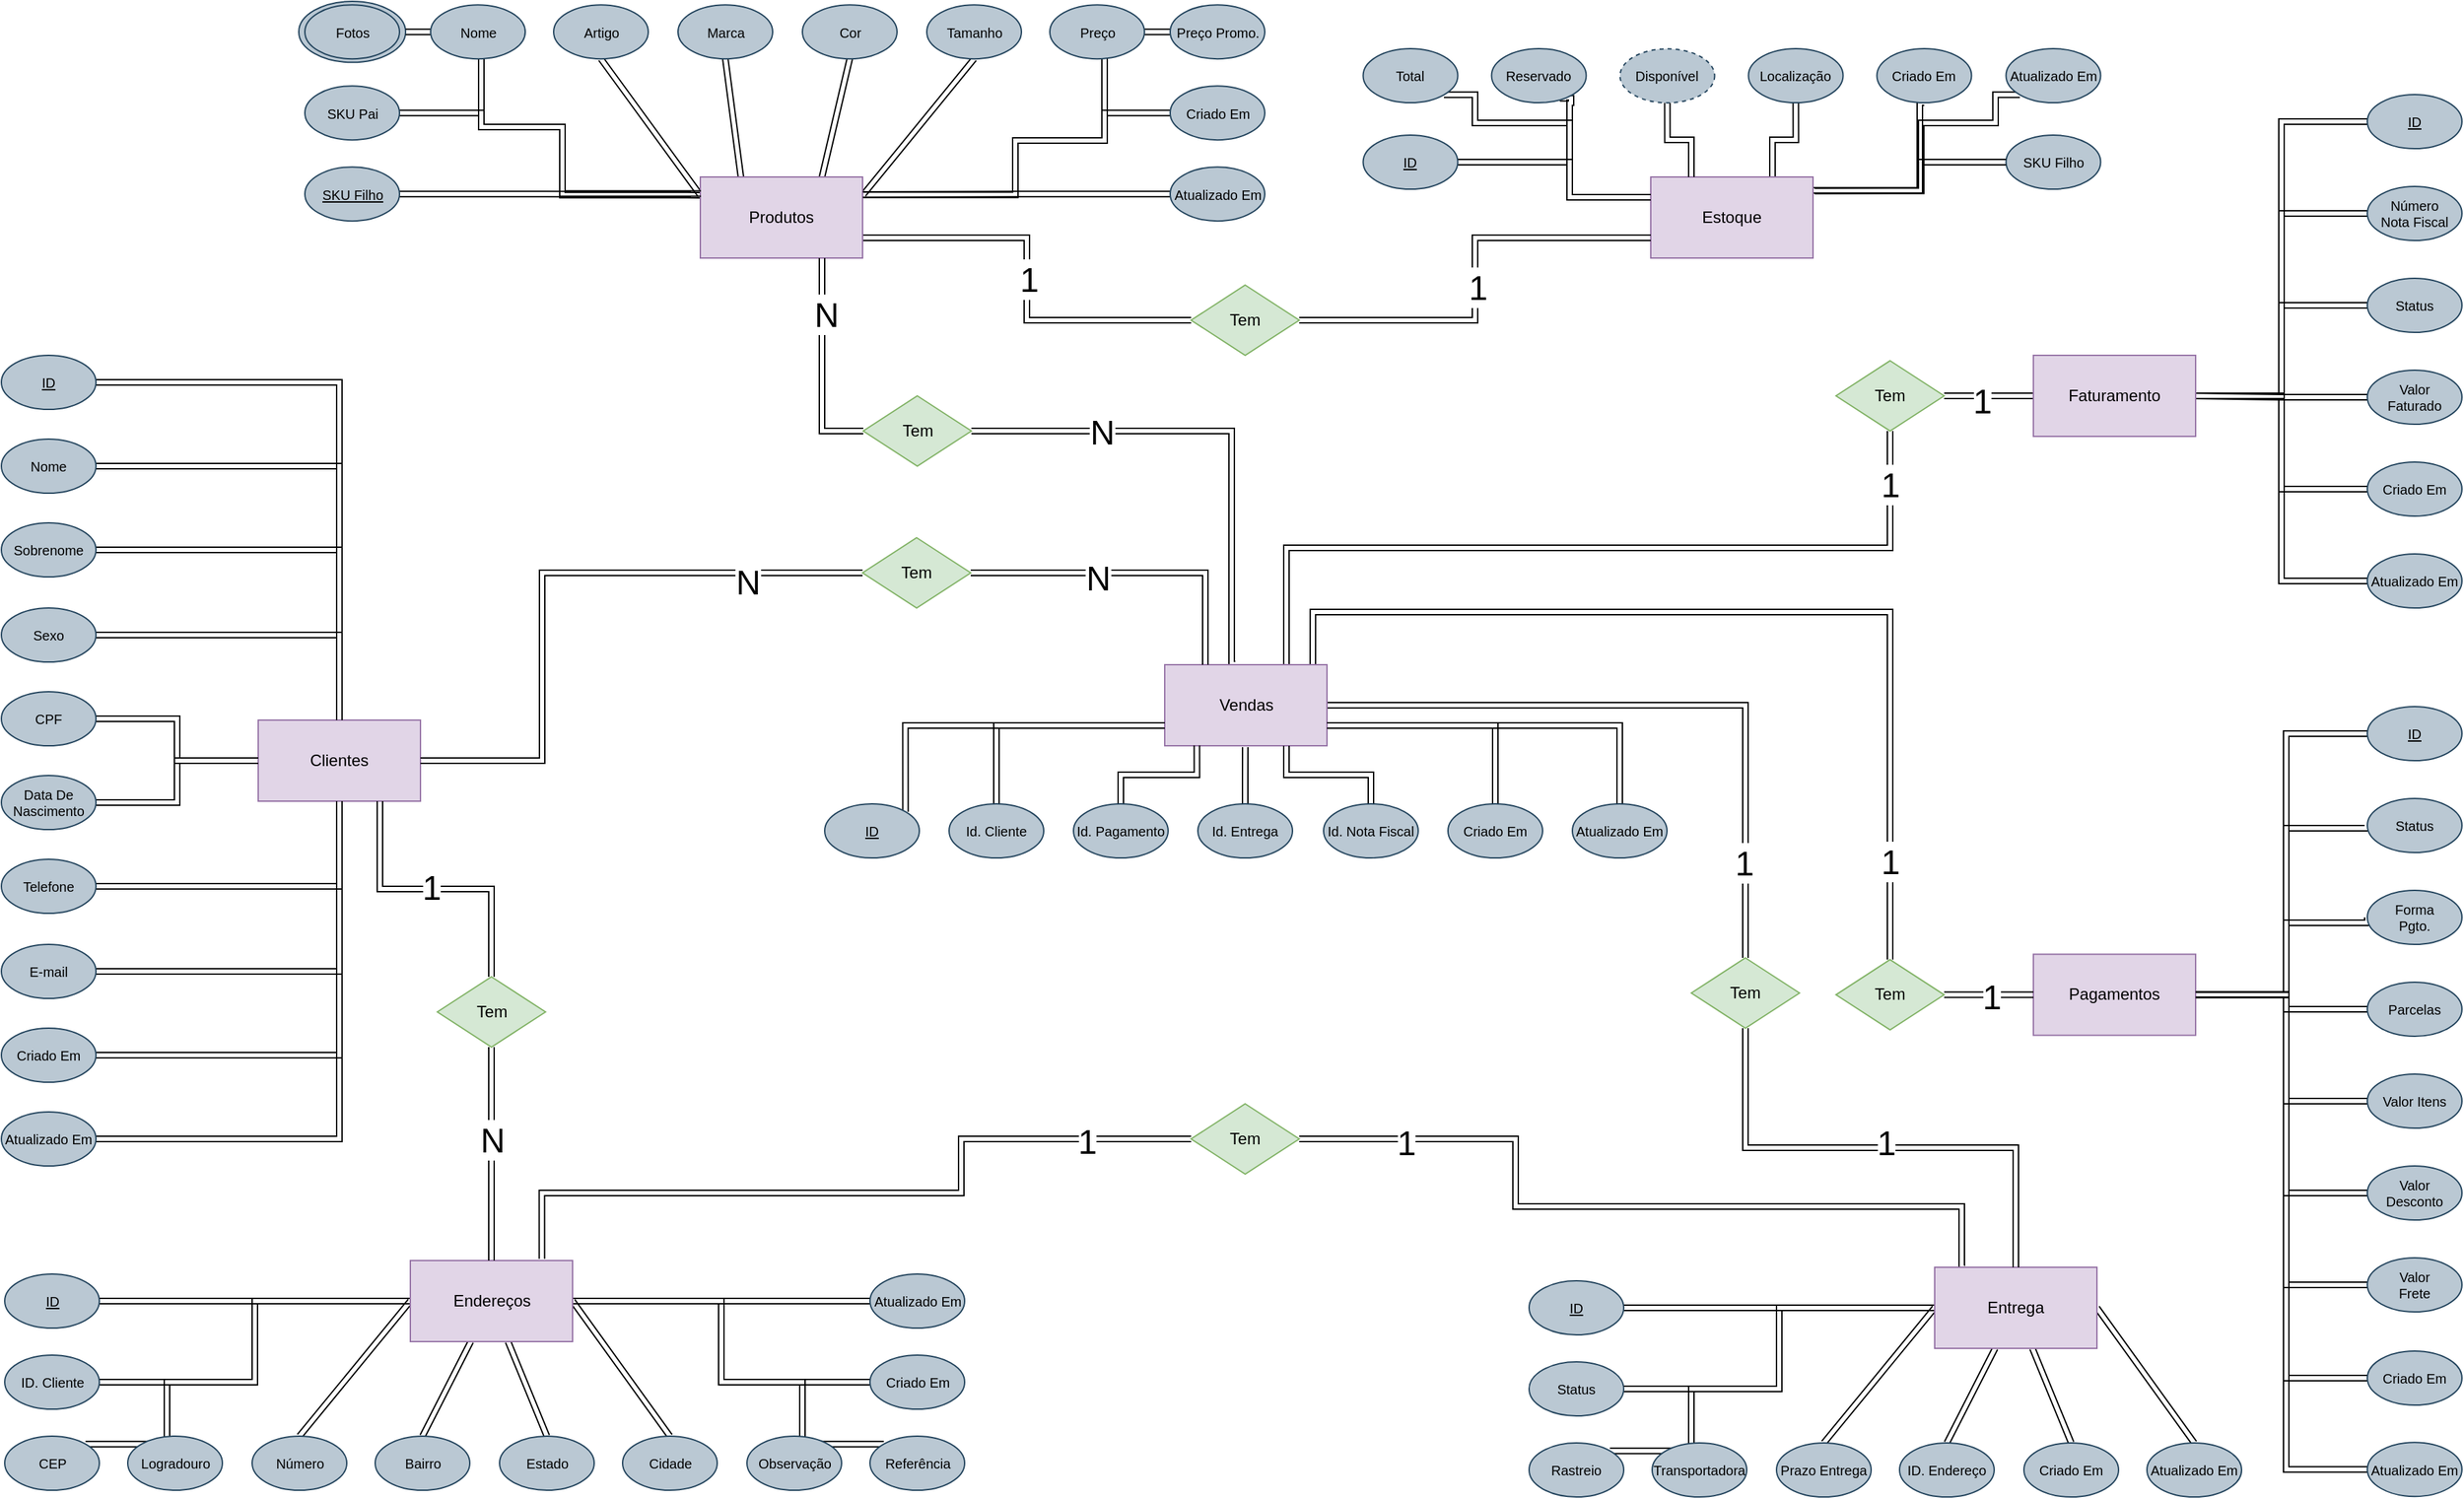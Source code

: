 <mxfile version="22.1.5" type="github">
  <diagram id="R2lEEEUBdFMjLlhIrx00" name="Page-1">
    <mxGraphModel dx="2868" dy="1580" grid="1" gridSize="10" guides="1" tooltips="1" connect="1" arrows="0" fold="1" page="1" pageScale="1" pageWidth="1920" pageHeight="1200" math="0" shadow="0" extFonts="Permanent Marker^https://fonts.googleapis.com/css?family=Permanent+Marker">
      <root>
        <mxCell id="0" />
        <mxCell id="1" parent="0" />
        <mxCell id="kjcYXcIze7tY7zo2vyRR-1" value="Clientes" style="rounded=0;whiteSpace=wrap;html=1;fillColor=#e1d5e7;strokeColor=#9673a6;" parent="1" vertex="1">
          <mxGeometry x="230" y="570" width="120" height="60" as="geometry" />
        </mxCell>
        <mxCell id="kjcYXcIze7tY7zo2vyRR-16" style="edgeStyle=orthogonalEdgeStyle;rounded=0;orthogonalLoop=1;jettySize=auto;html=1;shape=link;" parent="1" source="kjcYXcIze7tY7zo2vyRR-2" target="kjcYXcIze7tY7zo2vyRR-1" edge="1">
          <mxGeometry relative="1" as="geometry" />
        </mxCell>
        <mxCell id="kjcYXcIze7tY7zo2vyRR-2" value="ID" style="ellipse;whiteSpace=wrap;html=1;flipV=0;fontSize=10;fontStyle=4;fillColor=#bac8d3;strokeColor=#23445d;" parent="1" vertex="1">
          <mxGeometry x="40" y="300" width="70" height="40" as="geometry" />
        </mxCell>
        <mxCell id="kjcYXcIze7tY7zo2vyRR-17" style="edgeStyle=orthogonalEdgeStyle;rounded=0;orthogonalLoop=1;jettySize=auto;html=1;shape=link;" parent="1" source="kjcYXcIze7tY7zo2vyRR-3" target="kjcYXcIze7tY7zo2vyRR-1" edge="1">
          <mxGeometry relative="1" as="geometry" />
        </mxCell>
        <mxCell id="kjcYXcIze7tY7zo2vyRR-3" value="Nome" style="ellipse;whiteSpace=wrap;html=1;flipV=0;fontSize=10;fillColor=#bac8d3;strokeColor=#23445d;" parent="1" vertex="1">
          <mxGeometry x="40" y="362" width="70" height="40" as="geometry" />
        </mxCell>
        <mxCell id="kjcYXcIze7tY7zo2vyRR-18" style="edgeStyle=orthogonalEdgeStyle;rounded=0;orthogonalLoop=1;jettySize=auto;html=1;shape=link;" parent="1" source="kjcYXcIze7tY7zo2vyRR-4" target="kjcYXcIze7tY7zo2vyRR-1" edge="1">
          <mxGeometry relative="1" as="geometry" />
        </mxCell>
        <mxCell id="kjcYXcIze7tY7zo2vyRR-4" value="Sobrenome" style="ellipse;whiteSpace=wrap;html=1;flipV=0;fontSize=10;fillColor=#bac8d3;strokeColor=#23445d;" parent="1" vertex="1">
          <mxGeometry x="40" y="424" width="70" height="40" as="geometry" />
        </mxCell>
        <mxCell id="kjcYXcIze7tY7zo2vyRR-19" style="edgeStyle=orthogonalEdgeStyle;rounded=0;orthogonalLoop=1;jettySize=auto;html=1;shape=link;" parent="1" source="kjcYXcIze7tY7zo2vyRR-5" target="kjcYXcIze7tY7zo2vyRR-1" edge="1">
          <mxGeometry relative="1" as="geometry" />
        </mxCell>
        <mxCell id="kjcYXcIze7tY7zo2vyRR-5" value="Sexo" style="ellipse;whiteSpace=wrap;html=1;flipV=0;fontSize=10;fillColor=#bac8d3;strokeColor=#23445d;" parent="1" vertex="1">
          <mxGeometry x="40" y="487" width="70" height="40" as="geometry" />
        </mxCell>
        <mxCell id="kjcYXcIze7tY7zo2vyRR-20" style="edgeStyle=orthogonalEdgeStyle;rounded=0;orthogonalLoop=1;jettySize=auto;html=1;shape=link;" parent="1" source="kjcYXcIze7tY7zo2vyRR-6" target="kjcYXcIze7tY7zo2vyRR-1" edge="1">
          <mxGeometry relative="1" as="geometry" />
        </mxCell>
        <mxCell id="kjcYXcIze7tY7zo2vyRR-6" value="CPF" style="ellipse;whiteSpace=wrap;html=1;flipV=0;fontSize=10;fillColor=#bac8d3;strokeColor=#23445d;" parent="1" vertex="1">
          <mxGeometry x="40" y="549" width="70" height="40" as="geometry" />
        </mxCell>
        <mxCell id="kjcYXcIze7tY7zo2vyRR-21" style="edgeStyle=orthogonalEdgeStyle;rounded=0;orthogonalLoop=1;jettySize=auto;html=1;shape=link;" parent="1" source="kjcYXcIze7tY7zo2vyRR-8" target="kjcYXcIze7tY7zo2vyRR-1" edge="1">
          <mxGeometry relative="1" as="geometry" />
        </mxCell>
        <mxCell id="kjcYXcIze7tY7zo2vyRR-8" value="&lt;div style=&quot;font-size: 10px;&quot;&gt;Data De&lt;/div&gt;&lt;div style=&quot;font-size: 10px;&quot;&gt;Nascimento&lt;/div&gt;" style="ellipse;whiteSpace=wrap;html=1;flipV=0;fontSize=10;fillColor=#bac8d3;strokeColor=#23445d;" parent="1" vertex="1">
          <mxGeometry x="40" y="611" width="70" height="40" as="geometry" />
        </mxCell>
        <mxCell id="kjcYXcIze7tY7zo2vyRR-22" style="edgeStyle=orthogonalEdgeStyle;rounded=0;orthogonalLoop=1;jettySize=auto;html=1;shape=link;" parent="1" source="kjcYXcIze7tY7zo2vyRR-9" target="kjcYXcIze7tY7zo2vyRR-1" edge="1">
          <mxGeometry relative="1" as="geometry" />
        </mxCell>
        <mxCell id="kjcYXcIze7tY7zo2vyRR-9" value="Telefone" style="ellipse;whiteSpace=wrap;html=1;flipV=0;fontSize=10;fillColor=#bac8d3;strokeColor=#23445d;" parent="1" vertex="1">
          <mxGeometry x="40" y="673" width="70" height="40" as="geometry" />
        </mxCell>
        <mxCell id="kjcYXcIze7tY7zo2vyRR-23" style="edgeStyle=orthogonalEdgeStyle;rounded=0;orthogonalLoop=1;jettySize=auto;html=1;shape=link;" parent="1" source="kjcYXcIze7tY7zo2vyRR-10" target="kjcYXcIze7tY7zo2vyRR-1" edge="1">
          <mxGeometry relative="1" as="geometry" />
        </mxCell>
        <mxCell id="kjcYXcIze7tY7zo2vyRR-10" value="E-mail" style="ellipse;whiteSpace=wrap;html=1;flipV=0;fontSize=10;fillColor=#bac8d3;strokeColor=#23445d;" parent="1" vertex="1">
          <mxGeometry x="40" y="736" width="70" height="40" as="geometry" />
        </mxCell>
        <mxCell id="kjcYXcIze7tY7zo2vyRR-24" style="edgeStyle=orthogonalEdgeStyle;rounded=0;orthogonalLoop=1;jettySize=auto;html=1;shape=link;" parent="1" source="kjcYXcIze7tY7zo2vyRR-11" target="kjcYXcIze7tY7zo2vyRR-1" edge="1">
          <mxGeometry relative="1" as="geometry" />
        </mxCell>
        <mxCell id="kjcYXcIze7tY7zo2vyRR-11" value="Criado Em" style="ellipse;whiteSpace=wrap;html=1;flipV=0;fontSize=10;fillColor=#bac8d3;strokeColor=#23445d;" parent="1" vertex="1">
          <mxGeometry x="40" y="798" width="70" height="40" as="geometry" />
        </mxCell>
        <mxCell id="kjcYXcIze7tY7zo2vyRR-25" style="edgeStyle=orthogonalEdgeStyle;rounded=0;orthogonalLoop=1;jettySize=auto;html=1;shape=link;" parent="1" source="kjcYXcIze7tY7zo2vyRR-12" target="kjcYXcIze7tY7zo2vyRR-1" edge="1">
          <mxGeometry relative="1" as="geometry" />
        </mxCell>
        <mxCell id="kjcYXcIze7tY7zo2vyRR-12" value="Atualizado Em" style="ellipse;whiteSpace=wrap;html=1;flipV=0;fontSize=10;fillColor=#bac8d3;strokeColor=#23445d;" parent="1" vertex="1">
          <mxGeometry x="40" y="860" width="70" height="40" as="geometry" />
        </mxCell>
        <mxCell id="kjcYXcIze7tY7zo2vyRR-42" style="edgeStyle=orthogonalEdgeStyle;shape=link;rounded=0;orthogonalLoop=1;jettySize=auto;html=1;exitX=1;exitY=0.5;exitDx=0;exitDy=0;entryX=0;entryY=0.5;entryDx=0;entryDy=0;" parent="1" source="kjcYXcIze7tY7zo2vyRR-27" target="kjcYXcIze7tY7zo2vyRR-39" edge="1">
          <mxGeometry relative="1" as="geometry" />
        </mxCell>
        <mxCell id="kjcYXcIze7tY7zo2vyRR-27" value="ID" style="ellipse;whiteSpace=wrap;html=1;flipV=1;fontSize=10;fontStyle=4;flipH=0;fillColor=#bac8d3;strokeColor=#23445d;" parent="1" vertex="1">
          <mxGeometry x="42.5" y="980" width="70" height="40" as="geometry" />
        </mxCell>
        <mxCell id="kjcYXcIze7tY7zo2vyRR-43" style="edgeStyle=orthogonalEdgeStyle;shape=link;rounded=0;orthogonalLoop=1;jettySize=auto;html=1;exitX=1;exitY=0.5;exitDx=0;exitDy=0;entryX=0;entryY=0.5;entryDx=0;entryDy=0;" parent="1" source="kjcYXcIze7tY7zo2vyRR-28" target="kjcYXcIze7tY7zo2vyRR-39" edge="1">
          <mxGeometry relative="1" as="geometry" />
        </mxCell>
        <mxCell id="kjcYXcIze7tY7zo2vyRR-28" value="ID. Cliente" style="ellipse;whiteSpace=wrap;html=1;flipV=1;fontSize=10;fontStyle=0;flipH=0;fillColor=#bac8d3;strokeColor=#23445d;" parent="1" vertex="1">
          <mxGeometry x="42.5" y="1040" width="70" height="40" as="geometry" />
        </mxCell>
        <mxCell id="kjcYXcIze7tY7zo2vyRR-44" style="edgeStyle=orthogonalEdgeStyle;shape=link;rounded=0;orthogonalLoop=1;jettySize=auto;html=1;exitX=1;exitY=0;exitDx=0;exitDy=0;entryX=0;entryY=0.5;entryDx=0;entryDy=0;" parent="1" source="kjcYXcIze7tY7zo2vyRR-29" target="kjcYXcIze7tY7zo2vyRR-39" edge="1">
          <mxGeometry relative="1" as="geometry">
            <Array as="points">
              <mxPoint x="162.5" y="1106" />
              <mxPoint x="162.5" y="1060" />
              <mxPoint x="227.5" y="1060" />
              <mxPoint x="227.5" y="1000" />
            </Array>
          </mxGeometry>
        </mxCell>
        <mxCell id="kjcYXcIze7tY7zo2vyRR-29" value="CEP" style="ellipse;whiteSpace=wrap;html=1;flipV=1;fontSize=10;fontStyle=0;flipH=0;fillColor=#bac8d3;strokeColor=#23445d;" parent="1" vertex="1">
          <mxGeometry x="42.5" y="1100" width="70" height="40" as="geometry" />
        </mxCell>
        <mxCell id="kjcYXcIze7tY7zo2vyRR-30" value="Logradouro" style="ellipse;whiteSpace=wrap;html=1;flipV=1;fontSize=10;fontStyle=0;flipH=0;fillColor=#bac8d3;strokeColor=#23445d;" parent="1" vertex="1">
          <mxGeometry x="133.5" y="1100" width="70" height="40" as="geometry" />
        </mxCell>
        <mxCell id="xNAhnkP9YiVKi_0hHKyy-1" style="edgeStyle=none;shape=link;rounded=0;orthogonalLoop=1;jettySize=auto;html=1;exitX=0.5;exitY=0;exitDx=0;exitDy=0;entryX=0;entryY=0.5;entryDx=0;entryDy=0;" edge="1" parent="1" source="kjcYXcIze7tY7zo2vyRR-31" target="kjcYXcIze7tY7zo2vyRR-39">
          <mxGeometry relative="1" as="geometry" />
        </mxCell>
        <mxCell id="kjcYXcIze7tY7zo2vyRR-31" value="Número" style="ellipse;whiteSpace=wrap;html=1;flipV=1;fontSize=10;fontStyle=0;flipH=0;fillColor=#bac8d3;strokeColor=#23445d;" parent="1" vertex="1">
          <mxGeometry x="225.5" y="1100" width="70" height="40" as="geometry" />
        </mxCell>
        <mxCell id="xNAhnkP9YiVKi_0hHKyy-2" style="edgeStyle=none;shape=link;rounded=0;orthogonalLoop=1;jettySize=auto;html=1;exitX=0.5;exitY=0;exitDx=0;exitDy=0;" edge="1" parent="1" source="kjcYXcIze7tY7zo2vyRR-32" target="kjcYXcIze7tY7zo2vyRR-39">
          <mxGeometry relative="1" as="geometry" />
        </mxCell>
        <mxCell id="kjcYXcIze7tY7zo2vyRR-32" value="Bairro" style="ellipse;whiteSpace=wrap;html=1;flipV=1;fontSize=10;fontStyle=0;flipH=0;fillColor=#bac8d3;strokeColor=#23445d;" parent="1" vertex="1">
          <mxGeometry x="316.5" y="1100" width="70" height="40" as="geometry" />
        </mxCell>
        <mxCell id="xNAhnkP9YiVKi_0hHKyy-4" style="edgeStyle=none;shape=link;rounded=0;orthogonalLoop=1;jettySize=auto;html=1;exitX=0.5;exitY=0;exitDx=0;exitDy=0;entryX=1;entryY=0.5;entryDx=0;entryDy=0;" edge="1" parent="1" source="kjcYXcIze7tY7zo2vyRR-33" target="kjcYXcIze7tY7zo2vyRR-39">
          <mxGeometry relative="1" as="geometry" />
        </mxCell>
        <mxCell id="kjcYXcIze7tY7zo2vyRR-33" value="Cidade" style="ellipse;whiteSpace=wrap;html=1;flipV=1;fontSize=10;fontStyle=0;flipH=0;fillColor=#bac8d3;strokeColor=#23445d;" parent="1" vertex="1">
          <mxGeometry x="499.5" y="1100" width="70" height="40" as="geometry" />
        </mxCell>
        <mxCell id="xNAhnkP9YiVKi_0hHKyy-3" style="edgeStyle=none;shape=link;rounded=0;orthogonalLoop=1;jettySize=auto;html=1;exitX=0.5;exitY=0;exitDx=0;exitDy=0;" edge="1" parent="1" source="kjcYXcIze7tY7zo2vyRR-34" target="kjcYXcIze7tY7zo2vyRR-39">
          <mxGeometry relative="1" as="geometry" />
        </mxCell>
        <mxCell id="kjcYXcIze7tY7zo2vyRR-34" value="Estado" style="ellipse;whiteSpace=wrap;html=1;flipV=1;fontSize=10;fontStyle=0;flipH=0;fillColor=#bac8d3;strokeColor=#23445d;" parent="1" vertex="1">
          <mxGeometry x="408.5" y="1100" width="70" height="40" as="geometry" />
        </mxCell>
        <mxCell id="xNAhnkP9YiVKi_0hHKyy-9" style="edgeStyle=orthogonalEdgeStyle;shape=link;rounded=0;orthogonalLoop=1;jettySize=auto;html=1;exitX=0;exitY=0;exitDx=0;exitDy=0;entryX=1;entryY=0.5;entryDx=0;entryDy=0;" edge="1" parent="1" source="kjcYXcIze7tY7zo2vyRR-36" target="kjcYXcIze7tY7zo2vyRR-39">
          <mxGeometry relative="1" as="geometry">
            <Array as="points">
              <mxPoint x="632.5" y="1106" />
              <mxPoint x="632.5" y="1060" />
              <mxPoint x="572.5" y="1060" />
              <mxPoint x="572.5" y="1000" />
            </Array>
          </mxGeometry>
        </mxCell>
        <mxCell id="kjcYXcIze7tY7zo2vyRR-36" value="Referência" style="ellipse;whiteSpace=wrap;html=1;flipV=1;fontSize=10;fontStyle=0;flipH=0;fillColor=#bac8d3;strokeColor=#23445d;" parent="1" vertex="1">
          <mxGeometry x="682.5" y="1100" width="70" height="40" as="geometry" />
        </mxCell>
        <mxCell id="xNAhnkP9YiVKi_0hHKyy-7" style="edgeStyle=orthogonalEdgeStyle;shape=link;rounded=0;orthogonalLoop=1;jettySize=auto;html=1;exitX=0;exitY=0.5;exitDx=0;exitDy=0;entryX=1;entryY=0.5;entryDx=0;entryDy=0;" edge="1" parent="1" source="kjcYXcIze7tY7zo2vyRR-37" target="kjcYXcIze7tY7zo2vyRR-39">
          <mxGeometry relative="1" as="geometry" />
        </mxCell>
        <mxCell id="kjcYXcIze7tY7zo2vyRR-37" value="&lt;div&gt;Criado Em&lt;/div&gt;" style="ellipse;whiteSpace=wrap;html=1;flipV=1;fontSize=10;fontStyle=0;flipH=0;fillColor=#bac8d3;strokeColor=#23445d;" parent="1" vertex="1">
          <mxGeometry x="682.5" y="1040" width="70" height="40" as="geometry" />
        </mxCell>
        <mxCell id="xNAhnkP9YiVKi_0hHKyy-6" style="edgeStyle=orthogonalEdgeStyle;shape=link;rounded=0;orthogonalLoop=1;jettySize=auto;html=1;exitX=0;exitY=0.5;exitDx=0;exitDy=0;entryX=1;entryY=0.5;entryDx=0;entryDy=0;" edge="1" parent="1" source="kjcYXcIze7tY7zo2vyRR-38" target="kjcYXcIze7tY7zo2vyRR-39">
          <mxGeometry relative="1" as="geometry" />
        </mxCell>
        <mxCell id="kjcYXcIze7tY7zo2vyRR-38" value="&lt;div&gt;Atualizado Em&lt;/div&gt;" style="ellipse;whiteSpace=wrap;html=1;flipV=1;fontSize=10;fontStyle=0;flipH=0;fillColor=#bac8d3;strokeColor=#23445d;" parent="1" vertex="1">
          <mxGeometry x="682.5" y="980" width="70" height="40" as="geometry" />
        </mxCell>
        <mxCell id="xNAhnkP9YiVKi_0hHKyy-184" style="edgeStyle=orthogonalEdgeStyle;shape=link;rounded=0;orthogonalLoop=1;jettySize=auto;html=1;exitX=0.811;exitY=-0.02;exitDx=0;exitDy=0;entryX=0;entryY=0.5;entryDx=0;entryDy=0;exitPerimeter=0;" edge="1" parent="1" source="kjcYXcIze7tY7zo2vyRR-39" target="xNAhnkP9YiVKi_0hHKyy-182">
          <mxGeometry relative="1" as="geometry">
            <Array as="points">
              <mxPoint x="440" y="920" />
              <mxPoint x="750" y="920" />
              <mxPoint x="750" y="880" />
            </Array>
          </mxGeometry>
        </mxCell>
        <mxCell id="xNAhnkP9YiVKi_0hHKyy-185" value="1" style="edgeLabel;html=1;align=center;verticalAlign=middle;resizable=0;points=[];fontSize=25;" vertex="1" connectable="0" parent="xNAhnkP9YiVKi_0hHKyy-184">
          <mxGeometry x="0.73" y="-1" relative="1" as="geometry">
            <mxPoint as="offset" />
          </mxGeometry>
        </mxCell>
        <mxCell id="kjcYXcIze7tY7zo2vyRR-39" value="Endereços" style="rounded=0;whiteSpace=wrap;html=1;fillColor=#e1d5e7;strokeColor=#9673a6;" parent="1" vertex="1">
          <mxGeometry x="342.5" y="970" width="120" height="60" as="geometry" />
        </mxCell>
        <mxCell id="kjcYXcIze7tY7zo2vyRR-35" value="Observação" style="ellipse;whiteSpace=wrap;html=1;flipV=1;fontSize=10;fontStyle=0;flipH=0;fillColor=#bac8d3;strokeColor=#23445d;" parent="1" vertex="1">
          <mxGeometry x="591.5" y="1100" width="70" height="40" as="geometry" />
        </mxCell>
        <mxCell id="xNAhnkP9YiVKi_0hHKyy-11" style="edgeStyle=orthogonalEdgeStyle;shape=link;rounded=0;orthogonalLoop=1;jettySize=auto;html=1;exitX=0.5;exitY=0;exitDx=0;exitDy=0;entryX=0.75;entryY=1;entryDx=0;entryDy=0;" edge="1" parent="1" source="xNAhnkP9YiVKi_0hHKyy-10" target="kjcYXcIze7tY7zo2vyRR-1">
          <mxGeometry relative="1" as="geometry" />
        </mxCell>
        <mxCell id="xNAhnkP9YiVKi_0hHKyy-13" value="1" style="edgeLabel;html=1;align=center;verticalAlign=middle;resizable=0;points=[];fontSize=25;" vertex="1" connectable="0" parent="xNAhnkP9YiVKi_0hHKyy-11">
          <mxGeometry x="0.105" y="2" relative="1" as="geometry">
            <mxPoint x="8" y="-4" as="offset" />
          </mxGeometry>
        </mxCell>
        <mxCell id="xNAhnkP9YiVKi_0hHKyy-12" style="edgeStyle=orthogonalEdgeStyle;shape=link;rounded=0;orthogonalLoop=1;jettySize=auto;html=1;exitX=0.5;exitY=1;exitDx=0;exitDy=0;entryX=0.5;entryY=0;entryDx=0;entryDy=0;" edge="1" parent="1" source="xNAhnkP9YiVKi_0hHKyy-10" target="kjcYXcIze7tY7zo2vyRR-39">
          <mxGeometry relative="1" as="geometry">
            <mxPoint x="410" y="970" as="targetPoint" />
            <Array as="points">
              <mxPoint x="403" y="812" />
              <mxPoint x="403" y="830" />
            </Array>
          </mxGeometry>
        </mxCell>
        <mxCell id="xNAhnkP9YiVKi_0hHKyy-16" value="N" style="edgeLabel;html=1;align=center;verticalAlign=middle;resizable=0;points=[];fontSize=25;" vertex="1" connectable="0" parent="xNAhnkP9YiVKi_0hHKyy-12">
          <mxGeometry x="0.0" y="2" relative="1" as="geometry">
            <mxPoint x="-2" y="-11" as="offset" />
          </mxGeometry>
        </mxCell>
        <mxCell id="xNAhnkP9YiVKi_0hHKyy-10" value="Tem" style="rhombus;whiteSpace=wrap;html=1;fillColor=#d5e8d4;strokeColor=#82b366;" vertex="1" parent="1">
          <mxGeometry x="362.5" y="760" width="80" height="52" as="geometry" />
        </mxCell>
        <mxCell id="xNAhnkP9YiVKi_0hHKyy-49" style="edgeStyle=orthogonalEdgeStyle;shape=link;rounded=0;orthogonalLoop=1;jettySize=auto;html=1;exitX=1;exitY=0.5;exitDx=0;exitDy=0;" edge="1" parent="1" source="xNAhnkP9YiVKi_0hHKyy-18">
          <mxGeometry relative="1" as="geometry">
            <mxPoint x="550" y="181" as="targetPoint" />
          </mxGeometry>
        </mxCell>
        <mxCell id="xNAhnkP9YiVKi_0hHKyy-18" value="SKU Filho" style="ellipse;whiteSpace=wrap;html=1;flipV=0;fontSize=10;fontStyle=4;flipH=0;fillColor=#bac8d3;strokeColor=#23445d;" vertex="1" parent="1">
          <mxGeometry x="264.5" y="160.57" width="70" height="40" as="geometry" />
        </mxCell>
        <mxCell id="xNAhnkP9YiVKi_0hHKyy-48" style="edgeStyle=orthogonalEdgeStyle;shape=link;rounded=0;orthogonalLoop=1;jettySize=auto;html=1;exitX=1;exitY=0.5;exitDx=0;exitDy=0;entryX=-0.004;entryY=0.224;entryDx=0;entryDy=0;entryPerimeter=0;" edge="1" parent="1" source="xNAhnkP9YiVKi_0hHKyy-22" target="xNAhnkP9YiVKi_0hHKyy-38">
          <mxGeometry relative="1" as="geometry">
            <Array as="points">
              <mxPoint x="395" y="121" />
              <mxPoint x="395" y="131" />
              <mxPoint x="455" y="131" />
              <mxPoint x="455" y="181" />
            </Array>
          </mxGeometry>
        </mxCell>
        <mxCell id="xNAhnkP9YiVKi_0hHKyy-22" value="SKU Pai" style="ellipse;whiteSpace=wrap;html=1;flipV=0;fontSize=10;fontStyle=0;flipH=0;fillColor=#bac8d3;strokeColor=#23445d;" vertex="1" parent="1">
          <mxGeometry x="264.5" y="100.57" width="70" height="40" as="geometry" />
        </mxCell>
        <mxCell id="xNAhnkP9YiVKi_0hHKyy-51" style="edgeStyle=none;shape=link;rounded=0;orthogonalLoop=1;jettySize=auto;html=1;exitX=0.5;exitY=1;exitDx=0;exitDy=0;entryX=0;entryY=0.224;entryDx=0;entryDy=0;entryPerimeter=0;" edge="1" parent="1" source="xNAhnkP9YiVKi_0hHKyy-23" target="xNAhnkP9YiVKi_0hHKyy-38">
          <mxGeometry relative="1" as="geometry" />
        </mxCell>
        <mxCell id="xNAhnkP9YiVKi_0hHKyy-23" value="Artigo" style="ellipse;whiteSpace=wrap;html=1;flipV=1;fontSize=10;fontStyle=0;flipH=0;fillColor=#bac8d3;strokeColor=#23445d;" vertex="1" parent="1">
          <mxGeometry x="448.5" y="40.57" width="70" height="40" as="geometry" />
        </mxCell>
        <mxCell id="xNAhnkP9YiVKi_0hHKyy-52" style="edgeStyle=none;shape=link;rounded=0;orthogonalLoop=1;jettySize=auto;html=1;exitX=0.5;exitY=1;exitDx=0;exitDy=0;entryX=0.25;entryY=0;entryDx=0;entryDy=0;" edge="1" parent="1" source="xNAhnkP9YiVKi_0hHKyy-25" target="xNAhnkP9YiVKi_0hHKyy-38">
          <mxGeometry relative="1" as="geometry" />
        </mxCell>
        <mxCell id="xNAhnkP9YiVKi_0hHKyy-25" value="Marca" style="ellipse;whiteSpace=wrap;html=1;flipV=1;fontSize=10;fontStyle=0;flipH=0;fillColor=#bac8d3;strokeColor=#23445d;" vertex="1" parent="1">
          <mxGeometry x="540.5" y="40.57" width="70" height="40" as="geometry" />
        </mxCell>
        <mxCell id="xNAhnkP9YiVKi_0hHKyy-53" style="edgeStyle=none;shape=link;rounded=0;orthogonalLoop=1;jettySize=auto;html=1;exitX=0.5;exitY=1;exitDx=0;exitDy=0;entryX=0.75;entryY=0;entryDx=0;entryDy=0;" edge="1" parent="1" source="xNAhnkP9YiVKi_0hHKyy-27" target="xNAhnkP9YiVKi_0hHKyy-38">
          <mxGeometry relative="1" as="geometry" />
        </mxCell>
        <mxCell id="xNAhnkP9YiVKi_0hHKyy-27" value="Cor" style="ellipse;whiteSpace=wrap;html=1;flipV=1;fontSize=10;fontStyle=0;flipH=0;fillColor=#bac8d3;strokeColor=#23445d;" vertex="1" parent="1">
          <mxGeometry x="632.5" y="40.57" width="70" height="40" as="geometry" />
        </mxCell>
        <mxCell id="xNAhnkP9YiVKi_0hHKyy-54" style="edgeStyle=none;shape=link;rounded=0;orthogonalLoop=1;jettySize=auto;html=1;exitX=0.5;exitY=1;exitDx=0;exitDy=0;entryX=1.005;entryY=0.216;entryDx=0;entryDy=0;entryPerimeter=0;" edge="1" parent="1" source="xNAhnkP9YiVKi_0hHKyy-31" target="xNAhnkP9YiVKi_0hHKyy-38">
          <mxGeometry relative="1" as="geometry" />
        </mxCell>
        <mxCell id="xNAhnkP9YiVKi_0hHKyy-31" value="Tamanho" style="ellipse;whiteSpace=wrap;html=1;flipV=1;fontSize=10;fontStyle=0;flipH=0;fillColor=#bac8d3;strokeColor=#23445d;" vertex="1" parent="1">
          <mxGeometry x="724.5" y="40.57" width="70" height="40" as="geometry" />
        </mxCell>
        <mxCell id="xNAhnkP9YiVKi_0hHKyy-57" style="edgeStyle=orthogonalEdgeStyle;shape=link;rounded=0;orthogonalLoop=1;jettySize=auto;html=1;exitX=0;exitY=0.5;exitDx=0;exitDy=0;entryX=0.987;entryY=0.219;entryDx=0;entryDy=0;entryPerimeter=0;" edge="1" parent="1" source="xNAhnkP9YiVKi_0hHKyy-33" target="xNAhnkP9YiVKi_0hHKyy-38">
          <mxGeometry relative="1" as="geometry">
            <Array as="points">
              <mxPoint x="856" y="121" />
              <mxPoint x="856" y="141" />
              <mxPoint x="790" y="141" />
              <mxPoint x="790" y="181" />
            </Array>
          </mxGeometry>
        </mxCell>
        <mxCell id="xNAhnkP9YiVKi_0hHKyy-33" value="&lt;div&gt;Criado Em&lt;/div&gt;" style="ellipse;whiteSpace=wrap;html=1;flipV=1;fontSize=10;fontStyle=0;flipH=0;fillColor=#bac8d3;strokeColor=#23445d;" vertex="1" parent="1">
          <mxGeometry x="904.5" y="100.57" width="70" height="40" as="geometry" />
        </mxCell>
        <mxCell id="xNAhnkP9YiVKi_0hHKyy-56" style="edgeStyle=orthogonalEdgeStyle;shape=link;rounded=0;orthogonalLoop=1;jettySize=auto;html=1;exitX=0;exitY=0.5;exitDx=0;exitDy=0;entryX=0.997;entryY=0.219;entryDx=0;entryDy=0;entryPerimeter=0;" edge="1" parent="1" source="xNAhnkP9YiVKi_0hHKyy-35" target="xNAhnkP9YiVKi_0hHKyy-38">
          <mxGeometry relative="1" as="geometry">
            <Array as="points">
              <mxPoint x="856" y="61" />
              <mxPoint x="856" y="141" />
              <mxPoint x="790" y="141" />
              <mxPoint x="790" y="181" />
            </Array>
          </mxGeometry>
        </mxCell>
        <mxCell id="xNAhnkP9YiVKi_0hHKyy-35" value="Preço Promo." style="ellipse;whiteSpace=wrap;html=1;flipV=1;fontSize=10;fontStyle=0;flipH=0;fillColor=#bac8d3;strokeColor=#23445d;" vertex="1" parent="1">
          <mxGeometry x="904.5" y="40.57" width="70" height="40" as="geometry" />
        </mxCell>
        <mxCell id="xNAhnkP9YiVKi_0hHKyy-96" style="edgeStyle=orthogonalEdgeStyle;shape=link;rounded=0;orthogonalLoop=1;jettySize=auto;html=1;exitX=1;exitY=0.75;exitDx=0;exitDy=0;entryX=0;entryY=0.5;entryDx=0;entryDy=0;" edge="1" parent="1" source="xNAhnkP9YiVKi_0hHKyy-38" target="xNAhnkP9YiVKi_0hHKyy-95">
          <mxGeometry relative="1" as="geometry" />
        </mxCell>
        <mxCell id="xNAhnkP9YiVKi_0hHKyy-98" value="1" style="edgeLabel;html=1;align=center;verticalAlign=middle;resizable=0;points=[];fontSize=25;" vertex="1" connectable="0" parent="xNAhnkP9YiVKi_0hHKyy-96">
          <mxGeometry x="-0.003" y="1" relative="1" as="geometry">
            <mxPoint as="offset" />
          </mxGeometry>
        </mxCell>
        <mxCell id="xNAhnkP9YiVKi_0hHKyy-38" value="Produtos" style="rounded=0;whiteSpace=wrap;html=1;fillColor=#e1d5e7;strokeColor=#9673a6;" vertex="1" parent="1">
          <mxGeometry x="557" y="168" width="120" height="60" as="geometry" />
        </mxCell>
        <mxCell id="xNAhnkP9YiVKi_0hHKyy-39" value="Preço" style="ellipse;whiteSpace=wrap;html=1;flipV=1;fontSize=10;fontStyle=0;flipH=0;fillColor=#bac8d3;strokeColor=#23445d;" vertex="1" parent="1">
          <mxGeometry x="815.5" y="40.57" width="70" height="40" as="geometry" />
        </mxCell>
        <mxCell id="xNAhnkP9YiVKi_0hHKyy-58" style="edgeStyle=orthogonalEdgeStyle;shape=link;rounded=0;orthogonalLoop=1;jettySize=auto;html=1;exitX=0;exitY=0.5;exitDx=0;exitDy=0;entryX=1.002;entryY=0.216;entryDx=0;entryDy=0;entryPerimeter=0;" edge="1" parent="1" source="xNAhnkP9YiVKi_0hHKyy-44" target="xNAhnkP9YiVKi_0hHKyy-38">
          <mxGeometry relative="1" as="geometry" />
        </mxCell>
        <mxCell id="xNAhnkP9YiVKi_0hHKyy-44" value="&lt;div&gt;Atualizado Em&lt;br&gt;&lt;/div&gt;" style="ellipse;whiteSpace=wrap;html=1;flipV=1;fontSize=10;fontStyle=0;flipH=0;fillColor=#bac8d3;strokeColor=#23445d;" vertex="1" parent="1">
          <mxGeometry x="904.5" y="160.57" width="70" height="40" as="geometry" />
        </mxCell>
        <mxCell id="xNAhnkP9YiVKi_0hHKyy-46" value="" style="group;fillColor=none;strokeColor=none;" vertex="1" connectable="0" parent="1">
          <mxGeometry x="260" y="38" width="79" height="45.14" as="geometry" />
        </mxCell>
        <mxCell id="xNAhnkP9YiVKi_0hHKyy-45" value="Fotos" style="ellipse;whiteSpace=wrap;html=1;flipV=0;fontSize=10;fontStyle=0;flipH=0;strokeColor=#23445d;fillColor=#bac8d3;" vertex="1" parent="xNAhnkP9YiVKi_0hHKyy-46">
          <mxGeometry width="79" height="45.14" as="geometry" />
        </mxCell>
        <mxCell id="xNAhnkP9YiVKi_0hHKyy-29" value="Fotos" style="ellipse;whiteSpace=wrap;html=1;flipV=0;fontSize=10;fontStyle=0;flipH=0;strokeColor=#23445d;fillColor=#bac8d3;" vertex="1" parent="xNAhnkP9YiVKi_0hHKyy-46">
          <mxGeometry x="4.5" y="2.57" width="70" height="40" as="geometry" />
        </mxCell>
        <mxCell id="xNAhnkP9YiVKi_0hHKyy-47" style="edgeStyle=orthogonalEdgeStyle;shape=link;rounded=0;orthogonalLoop=1;jettySize=auto;html=1;exitX=1;exitY=0.5;exitDx=0;exitDy=0;entryX=0.004;entryY=0.204;entryDx=0;entryDy=0;entryPerimeter=0;" edge="1" parent="1" source="xNAhnkP9YiVKi_0hHKyy-45" target="xNAhnkP9YiVKi_0hHKyy-38">
          <mxGeometry relative="1" as="geometry">
            <Array as="points">
              <mxPoint x="395" y="61" />
              <mxPoint x="395" y="131" />
              <mxPoint x="455" y="131" />
              <mxPoint x="455" y="180" />
            </Array>
          </mxGeometry>
        </mxCell>
        <mxCell id="xNAhnkP9YiVKi_0hHKyy-20" value="Nome" style="ellipse;whiteSpace=wrap;html=1;flipV=1;fontSize=10;fontStyle=0;flipH=0;fillColor=#bac8d3;strokeColor=#23445d;" vertex="1" parent="1">
          <mxGeometry x="357.5" y="40.57" width="70" height="40" as="geometry" />
        </mxCell>
        <mxCell id="xNAhnkP9YiVKi_0hHKyy-84" style="edgeStyle=orthogonalEdgeStyle;shape=link;rounded=0;orthogonalLoop=1;jettySize=auto;html=1;exitX=1;exitY=0.5;exitDx=0;exitDy=0;entryX=0;entryY=0.25;entryDx=0;entryDy=0;" edge="1" parent="1" source="xNAhnkP9YiVKi_0hHKyy-60" target="xNAhnkP9YiVKi_0hHKyy-75">
          <mxGeometry relative="1" as="geometry">
            <Array as="points">
              <mxPoint x="1200" y="157" />
              <mxPoint x="1200" y="183" />
            </Array>
          </mxGeometry>
        </mxCell>
        <mxCell id="xNAhnkP9YiVKi_0hHKyy-60" value="ID" style="ellipse;whiteSpace=wrap;html=1;flipV=0;fontSize=10;fontStyle=4;flipH=0;fillColor=#bac8d3;strokeColor=#23445d;" vertex="1" parent="1">
          <mxGeometry x="1047.25" y="137" width="70" height="40" as="geometry" />
        </mxCell>
        <mxCell id="xNAhnkP9YiVKi_0hHKyy-62" value="SKU Filho" style="ellipse;whiteSpace=wrap;html=1;flipV=0;fontSize=10;fontStyle=0;flipH=0;fillColor=#bac8d3;strokeColor=#23445d;" vertex="1" parent="1">
          <mxGeometry x="1522.75" y="137" width="70" height="40" as="geometry" />
        </mxCell>
        <mxCell id="xNAhnkP9YiVKi_0hHKyy-85" style="edgeStyle=orthogonalEdgeStyle;shape=link;rounded=0;orthogonalLoop=1;jettySize=auto;html=1;exitX=1;exitY=1;exitDx=0;exitDy=0;entryX=0;entryY=0.25;entryDx=0;entryDy=0;" edge="1" parent="1" source="xNAhnkP9YiVKi_0hHKyy-64" target="xNAhnkP9YiVKi_0hHKyy-75">
          <mxGeometry relative="1" as="geometry">
            <Array as="points">
              <mxPoint x="1130" y="107" />
              <mxPoint x="1130" y="128" />
              <mxPoint x="1200" y="128" />
              <mxPoint x="1200" y="183" />
            </Array>
          </mxGeometry>
        </mxCell>
        <mxCell id="xNAhnkP9YiVKi_0hHKyy-64" value="Total" style="ellipse;whiteSpace=wrap;html=1;flipV=1;fontSize=10;fontStyle=0;flipH=0;fillColor=#bac8d3;strokeColor=#23445d;" vertex="1" parent="1">
          <mxGeometry x="1047.25" y="73" width="70" height="40" as="geometry" />
        </mxCell>
        <mxCell id="xNAhnkP9YiVKi_0hHKyy-87" style="edgeStyle=orthogonalEdgeStyle;shape=link;rounded=0;orthogonalLoop=1;jettySize=auto;html=1;exitX=0.5;exitY=1;exitDx=0;exitDy=0;entryX=0.75;entryY=0;entryDx=0;entryDy=0;" edge="1" parent="1" source="xNAhnkP9YiVKi_0hHKyy-66" target="xNAhnkP9YiVKi_0hHKyy-75">
          <mxGeometry relative="1" as="geometry" />
        </mxCell>
        <mxCell id="xNAhnkP9YiVKi_0hHKyy-66" value="Localização" style="ellipse;whiteSpace=wrap;html=1;flipV=1;fontSize=10;fontStyle=0;flipH=0;fillColor=#bac8d3;strokeColor=#23445d;" vertex="1" parent="1">
          <mxGeometry x="1332.25" y="73" width="70" height="40" as="geometry" />
        </mxCell>
        <mxCell id="xNAhnkP9YiVKi_0hHKyy-88" style="edgeStyle=orthogonalEdgeStyle;shape=link;rounded=0;orthogonalLoop=1;jettySize=auto;html=1;exitX=0.5;exitY=1;exitDx=0;exitDy=0;entryX=0.987;entryY=0.165;entryDx=0;entryDy=0;entryPerimeter=0;" edge="1" parent="1" source="xNAhnkP9YiVKi_0hHKyy-72" target="xNAhnkP9YiVKi_0hHKyy-75">
          <mxGeometry relative="1" as="geometry">
            <Array as="points">
              <mxPoint x="1459" y="178" />
            </Array>
          </mxGeometry>
        </mxCell>
        <mxCell id="xNAhnkP9YiVKi_0hHKyy-72" value="&lt;div&gt;Criado Em&lt;/div&gt;" style="ellipse;whiteSpace=wrap;html=1;flipV=1;fontSize=10;fontStyle=0;flipH=0;fillColor=#bac8d3;strokeColor=#23445d;" vertex="1" parent="1">
          <mxGeometry x="1427.25" y="73" width="70" height="40" as="geometry" />
        </mxCell>
        <mxCell id="xNAhnkP9YiVKi_0hHKyy-75" value="Estoque" style="rounded=0;whiteSpace=wrap;html=1;fillColor=#e1d5e7;strokeColor=#9673a6;" vertex="1" parent="1">
          <mxGeometry x="1260" y="168" width="120" height="60" as="geometry" />
        </mxCell>
        <mxCell id="xNAhnkP9YiVKi_0hHKyy-89" style="edgeStyle=orthogonalEdgeStyle;shape=link;rounded=0;orthogonalLoop=1;jettySize=auto;html=1;exitX=0;exitY=1;exitDx=0;exitDy=0;" edge="1" parent="1" source="xNAhnkP9YiVKi_0hHKyy-78">
          <mxGeometry relative="1" as="geometry">
            <mxPoint x="1390" y="178" as="targetPoint" />
            <Array as="points">
              <mxPoint x="1515" y="107" />
              <mxPoint x="1515" y="128" />
              <mxPoint x="1460" y="128" />
              <mxPoint x="1460" y="178" />
            </Array>
          </mxGeometry>
        </mxCell>
        <mxCell id="xNAhnkP9YiVKi_0hHKyy-78" value="&lt;div&gt;Atualizado Em&lt;br&gt;&lt;/div&gt;" style="ellipse;whiteSpace=wrap;html=1;flipV=1;fontSize=10;fontStyle=0;flipH=0;fillColor=#bac8d3;strokeColor=#23445d;" vertex="1" parent="1">
          <mxGeometry x="1522.75" y="73" width="70" height="40" as="geometry" />
        </mxCell>
        <mxCell id="xNAhnkP9YiVKi_0hHKyy-92" style="edgeStyle=orthogonalEdgeStyle;shape=link;rounded=0;orthogonalLoop=1;jettySize=auto;html=1;exitX=0.721;exitY=0.082;exitDx=0;exitDy=0;entryX=0;entryY=0.25;entryDx=0;entryDy=0;exitPerimeter=0;" edge="1" parent="1" source="xNAhnkP9YiVKi_0hHKyy-83" target="xNAhnkP9YiVKi_0hHKyy-75">
          <mxGeometry relative="1" as="geometry">
            <Array as="points">
              <mxPoint x="1201" y="113" />
              <mxPoint x="1200" y="113" />
              <mxPoint x="1200" y="183" />
            </Array>
          </mxGeometry>
        </mxCell>
        <mxCell id="xNAhnkP9YiVKi_0hHKyy-83" value="Reservado" style="ellipse;whiteSpace=wrap;html=1;flipV=1;fontSize=10;fontStyle=0;flipH=0;fillColor=#bac8d3;strokeColor=#23445d;" vertex="1" parent="1">
          <mxGeometry x="1142.25" y="73" width="70" height="40" as="geometry" />
        </mxCell>
        <mxCell id="xNAhnkP9YiVKi_0hHKyy-86" style="edgeStyle=orthogonalEdgeStyle;shape=link;rounded=0;orthogonalLoop=1;jettySize=auto;html=1;exitX=0.5;exitY=1;exitDx=0;exitDy=0;entryX=0.25;entryY=0;entryDx=0;entryDy=0;" edge="1" parent="1" source="xNAhnkP9YiVKi_0hHKyy-81" target="xNAhnkP9YiVKi_0hHKyy-75">
          <mxGeometry relative="1" as="geometry" />
        </mxCell>
        <mxCell id="xNAhnkP9YiVKi_0hHKyy-81" value="Disponível" style="ellipse;whiteSpace=wrap;html=1;flipV=0;fontSize=10;fontStyle=0;flipH=0;strokeColor=#23445d;dashed=1;fillColor=#bac8d3;" vertex="1" parent="1">
          <mxGeometry x="1237.25" y="73.14" width="70" height="40" as="geometry" />
        </mxCell>
        <mxCell id="xNAhnkP9YiVKi_0hHKyy-93" style="edgeStyle=orthogonalEdgeStyle;shape=link;rounded=0;orthogonalLoop=1;jettySize=auto;html=1;exitX=0;exitY=0.5;exitDx=0;exitDy=0;entryX=1.01;entryY=0.172;entryDx=0;entryDy=0;entryPerimeter=0;" edge="1" parent="1" source="xNAhnkP9YiVKi_0hHKyy-62" target="xNAhnkP9YiVKi_0hHKyy-75">
          <mxGeometry relative="1" as="geometry">
            <Array as="points">
              <mxPoint x="1460" y="157" />
              <mxPoint x="1460" y="178" />
            </Array>
          </mxGeometry>
        </mxCell>
        <mxCell id="xNAhnkP9YiVKi_0hHKyy-97" style="edgeStyle=orthogonalEdgeStyle;shape=link;rounded=0;orthogonalLoop=1;jettySize=auto;html=1;exitX=1;exitY=0.5;exitDx=0;exitDy=0;entryX=0;entryY=0.75;entryDx=0;entryDy=0;" edge="1" parent="1" source="xNAhnkP9YiVKi_0hHKyy-95" target="xNAhnkP9YiVKi_0hHKyy-75">
          <mxGeometry relative="1" as="geometry" />
        </mxCell>
        <mxCell id="xNAhnkP9YiVKi_0hHKyy-99" value="1" style="edgeLabel;html=1;align=center;verticalAlign=middle;resizable=0;points=[];fontSize=25;" vertex="1" connectable="0" parent="xNAhnkP9YiVKi_0hHKyy-97">
          <mxGeometry x="-0.032" y="-2" relative="1" as="geometry">
            <mxPoint as="offset" />
          </mxGeometry>
        </mxCell>
        <mxCell id="xNAhnkP9YiVKi_0hHKyy-95" value="Tem" style="rhombus;whiteSpace=wrap;html=1;fillColor=#d5e8d4;strokeColor=#82b366;" vertex="1" parent="1">
          <mxGeometry x="920" y="248" width="80" height="52" as="geometry" />
        </mxCell>
        <mxCell id="xNAhnkP9YiVKi_0hHKyy-147" style="edgeStyle=orthogonalEdgeStyle;shape=link;rounded=0;orthogonalLoop=1;jettySize=auto;html=1;exitX=0.435;exitY=-0.008;exitDx=0;exitDy=0;entryX=1;entryY=0.5;entryDx=0;entryDy=0;exitPerimeter=0;" edge="1" parent="1" source="xNAhnkP9YiVKi_0hHKyy-100" target="xNAhnkP9YiVKi_0hHKyy-145">
          <mxGeometry relative="1" as="geometry">
            <Array as="points">
              <mxPoint x="950" y="529" />
              <mxPoint x="950" y="356" />
            </Array>
          </mxGeometry>
        </mxCell>
        <mxCell id="xNAhnkP9YiVKi_0hHKyy-149" value="N" style="edgeLabel;html=1;align=center;verticalAlign=middle;resizable=0;points=[];fontSize=25;" vertex="1" connectable="0" parent="xNAhnkP9YiVKi_0hHKyy-147">
          <mxGeometry x="0.707" y="2" relative="1" as="geometry">
            <mxPoint x="43" y="-2" as="offset" />
          </mxGeometry>
        </mxCell>
        <mxCell id="xNAhnkP9YiVKi_0hHKyy-165" style="edgeStyle=orthogonalEdgeStyle;shape=link;rounded=0;orthogonalLoop=1;jettySize=auto;html=1;exitX=1;exitY=0.5;exitDx=0;exitDy=0;entryX=0.5;entryY=0;entryDx=0;entryDy=0;" edge="1" parent="1" source="xNAhnkP9YiVKi_0hHKyy-100" target="xNAhnkP9YiVKi_0hHKyy-164">
          <mxGeometry relative="1" as="geometry" />
        </mxCell>
        <mxCell id="xNAhnkP9YiVKi_0hHKyy-175" value="1" style="edgeLabel;html=1;align=center;verticalAlign=middle;resizable=0;points=[];fontSize=25;" vertex="1" connectable="0" parent="xNAhnkP9YiVKi_0hHKyy-165">
          <mxGeometry x="0.711" y="-1" relative="1" as="geometry">
            <mxPoint as="offset" />
          </mxGeometry>
        </mxCell>
        <mxCell id="xNAhnkP9YiVKi_0hHKyy-170" style="edgeStyle=orthogonalEdgeStyle;shape=link;rounded=0;orthogonalLoop=1;jettySize=auto;html=1;exitX=0.913;exitY=0.017;exitDx=0;exitDy=0;entryX=0.5;entryY=0;entryDx=0;entryDy=0;exitPerimeter=0;" edge="1" parent="1" source="xNAhnkP9YiVKi_0hHKyy-100" target="xNAhnkP9YiVKi_0hHKyy-168">
          <mxGeometry relative="1" as="geometry">
            <mxPoint x="1000" y="518.63" as="sourcePoint" />
            <mxPoint x="1427.5" y="619.39" as="targetPoint" />
            <Array as="points">
              <mxPoint x="1010" y="490" />
              <mxPoint x="1437" y="490" />
            </Array>
          </mxGeometry>
        </mxCell>
        <mxCell id="xNAhnkP9YiVKi_0hHKyy-177" value="1" style="edgeLabel;html=1;align=center;verticalAlign=middle;resizable=0;points=[];fontSize=25;" vertex="1" connectable="0" parent="xNAhnkP9YiVKi_0hHKyy-170">
          <mxGeometry x="0.781" y="-1" relative="1" as="geometry">
            <mxPoint x="1" y="6" as="offset" />
          </mxGeometry>
        </mxCell>
        <mxCell id="xNAhnkP9YiVKi_0hHKyy-173" style="edgeStyle=orthogonalEdgeStyle;shape=link;rounded=0;orthogonalLoop=1;jettySize=auto;html=1;exitX=0.75;exitY=0;exitDx=0;exitDy=0;entryX=0.5;entryY=1;entryDx=0;entryDy=0;" edge="1" parent="1" source="xNAhnkP9YiVKi_0hHKyy-100" target="xNAhnkP9YiVKi_0hHKyy-172">
          <mxGeometry relative="1" as="geometry" />
        </mxCell>
        <mxCell id="xNAhnkP9YiVKi_0hHKyy-179" value="1" style="edgeLabel;html=1;align=center;verticalAlign=middle;resizable=0;points=[];fontSize=25;" vertex="1" connectable="0" parent="xNAhnkP9YiVKi_0hHKyy-173">
          <mxGeometry x="0.876" y="1" relative="1" as="geometry">
            <mxPoint x="1" as="offset" />
          </mxGeometry>
        </mxCell>
        <mxCell id="xNAhnkP9YiVKi_0hHKyy-100" value="Vendas" style="rounded=0;whiteSpace=wrap;html=1;fillColor=#e1d5e7;strokeColor=#9673a6;" vertex="1" parent="1">
          <mxGeometry x="900.5" y="529" width="120" height="60" as="geometry" />
        </mxCell>
        <mxCell id="xNAhnkP9YiVKi_0hHKyy-197" style="edgeStyle=orthogonalEdgeStyle;shape=link;rounded=0;orthogonalLoop=1;jettySize=auto;html=1;exitX=1;exitY=0.5;exitDx=0;exitDy=0;entryX=0;entryY=0.5;entryDx=0;entryDy=0;" edge="1" parent="1" source="xNAhnkP9YiVKi_0hHKyy-102" target="xNAhnkP9YiVKi_0hHKyy-187">
          <mxGeometry relative="1" as="geometry">
            <Array as="points">
              <mxPoint x="1730" y="773" />
              <mxPoint x="1730" y="580" />
            </Array>
          </mxGeometry>
        </mxCell>
        <mxCell id="xNAhnkP9YiVKi_0hHKyy-102" value="Pagamentos" style="rounded=0;whiteSpace=wrap;html=1;fillColor=#e1d5e7;strokeColor=#9673a6;" vertex="1" parent="1">
          <mxGeometry x="1543" y="743.28" width="120" height="60" as="geometry" />
        </mxCell>
        <mxCell id="xNAhnkP9YiVKi_0hHKyy-135" style="edgeStyle=orthogonalEdgeStyle;shape=link;rounded=0;orthogonalLoop=1;jettySize=auto;html=1;exitX=1;exitY=0;exitDx=0;exitDy=0;entryX=0;entryY=0.75;entryDx=0;entryDy=0;" edge="1" parent="1" source="xNAhnkP9YiVKi_0hHKyy-104" target="xNAhnkP9YiVKi_0hHKyy-100">
          <mxGeometry relative="1" as="geometry">
            <Array as="points">
              <mxPoint x="709" y="574" />
            </Array>
          </mxGeometry>
        </mxCell>
        <mxCell id="xNAhnkP9YiVKi_0hHKyy-104" value="ID" style="ellipse;whiteSpace=wrap;html=1;flipV=0;fontSize=10;fontStyle=4;flipH=0;fillColor=#bac8d3;strokeColor=#23445d;" vertex="1" parent="1">
          <mxGeometry x="649" y="632" width="70" height="40" as="geometry" />
        </mxCell>
        <mxCell id="xNAhnkP9YiVKi_0hHKyy-136" style="edgeStyle=orthogonalEdgeStyle;shape=link;rounded=0;orthogonalLoop=1;jettySize=auto;html=1;exitX=0.5;exitY=0;exitDx=0;exitDy=0;entryX=0;entryY=0.75;entryDx=0;entryDy=0;" edge="1" parent="1" source="xNAhnkP9YiVKi_0hHKyy-105" target="xNAhnkP9YiVKi_0hHKyy-100">
          <mxGeometry relative="1" as="geometry" />
        </mxCell>
        <mxCell id="xNAhnkP9YiVKi_0hHKyy-105" value="Id. Cliente" style="ellipse;whiteSpace=wrap;html=1;flipV=1;fontSize=10;fontStyle=0;flipH=0;fillColor=#bac8d3;strokeColor=#23445d;" vertex="1" parent="1">
          <mxGeometry x="741" y="632" width="70" height="40" as="geometry" />
        </mxCell>
        <mxCell id="xNAhnkP9YiVKi_0hHKyy-138" style="edgeStyle=orthogonalEdgeStyle;shape=link;rounded=0;orthogonalLoop=1;jettySize=auto;html=1;exitX=0.5;exitY=0;exitDx=0;exitDy=0;entryX=0.198;entryY=0.996;entryDx=0;entryDy=0;entryPerimeter=0;" edge="1" parent="1" source="xNAhnkP9YiVKi_0hHKyy-106" target="xNAhnkP9YiVKi_0hHKyy-100">
          <mxGeometry relative="1" as="geometry" />
        </mxCell>
        <mxCell id="xNAhnkP9YiVKi_0hHKyy-106" value="Id. Pagamento" style="ellipse;whiteSpace=wrap;html=1;flipV=1;fontSize=10;fontStyle=0;flipH=0;fillColor=#bac8d3;strokeColor=#23445d;" vertex="1" parent="1">
          <mxGeometry x="833" y="632" width="70" height="40" as="geometry" />
        </mxCell>
        <mxCell id="xNAhnkP9YiVKi_0hHKyy-139" style="edgeStyle=orthogonalEdgeStyle;shape=link;rounded=0;orthogonalLoop=1;jettySize=auto;html=1;exitX=0.5;exitY=0;exitDx=0;exitDy=0;" edge="1" parent="1" source="xNAhnkP9YiVKi_0hHKyy-107">
          <mxGeometry relative="1" as="geometry">
            <mxPoint x="960.053" y="590" as="targetPoint" />
          </mxGeometry>
        </mxCell>
        <mxCell id="xNAhnkP9YiVKi_0hHKyy-107" value="Id. Entrega" style="ellipse;whiteSpace=wrap;html=1;flipV=1;fontSize=10;fontStyle=0;flipH=0;fillColor=#bac8d3;strokeColor=#23445d;" vertex="1" parent="1">
          <mxGeometry x="925" y="632" width="70" height="40" as="geometry" />
        </mxCell>
        <mxCell id="xNAhnkP9YiVKi_0hHKyy-140" style="edgeStyle=orthogonalEdgeStyle;shape=link;rounded=0;orthogonalLoop=1;jettySize=auto;html=1;exitX=0.5;exitY=0;exitDx=0;exitDy=0;entryX=0.75;entryY=1;entryDx=0;entryDy=0;" edge="1" parent="1" source="xNAhnkP9YiVKi_0hHKyy-108" target="xNAhnkP9YiVKi_0hHKyy-100">
          <mxGeometry relative="1" as="geometry" />
        </mxCell>
        <mxCell id="xNAhnkP9YiVKi_0hHKyy-108" value="Id. Nota Fiscal" style="ellipse;whiteSpace=wrap;html=1;flipV=1;fontSize=10;fontStyle=0;flipH=0;fillColor=#bac8d3;strokeColor=#23445d;" vertex="1" parent="1">
          <mxGeometry x="1018" y="632" width="70" height="40" as="geometry" />
        </mxCell>
        <mxCell id="xNAhnkP9YiVKi_0hHKyy-143" style="edgeStyle=orthogonalEdgeStyle;shape=link;rounded=0;orthogonalLoop=1;jettySize=auto;html=1;exitX=0.5;exitY=0;exitDx=0;exitDy=0;entryX=1;entryY=0.75;entryDx=0;entryDy=0;" edge="1" parent="1" source="xNAhnkP9YiVKi_0hHKyy-109" target="xNAhnkP9YiVKi_0hHKyy-100">
          <mxGeometry relative="1" as="geometry" />
        </mxCell>
        <mxCell id="xNAhnkP9YiVKi_0hHKyy-109" value="Criado Em" style="ellipse;whiteSpace=wrap;html=1;flipV=1;fontSize=10;fontStyle=0;flipH=0;fillColor=#bac8d3;strokeColor=#23445d;" vertex="1" parent="1">
          <mxGeometry x="1110" y="632" width="70" height="40" as="geometry" />
        </mxCell>
        <mxCell id="xNAhnkP9YiVKi_0hHKyy-144" style="edgeStyle=orthogonalEdgeStyle;shape=link;rounded=0;orthogonalLoop=1;jettySize=auto;html=1;exitX=0.5;exitY=0;exitDx=0;exitDy=0;entryX=1;entryY=0.75;entryDx=0;entryDy=0;" edge="1" parent="1" source="xNAhnkP9YiVKi_0hHKyy-110" target="xNAhnkP9YiVKi_0hHKyy-100">
          <mxGeometry relative="1" as="geometry" />
        </mxCell>
        <mxCell id="xNAhnkP9YiVKi_0hHKyy-110" value="Atualizado Em" style="ellipse;whiteSpace=wrap;html=1;flipV=1;fontSize=10;fontStyle=0;flipH=0;fillColor=#bac8d3;strokeColor=#23445d;" vertex="1" parent="1">
          <mxGeometry x="1202" y="632" width="70" height="40" as="geometry" />
        </mxCell>
        <mxCell id="xNAhnkP9YiVKi_0hHKyy-111" style="edgeStyle=orthogonalEdgeStyle;shape=link;rounded=0;orthogonalLoop=1;jettySize=auto;html=1;exitX=1;exitY=0.5;exitDx=0;exitDy=0;entryX=0;entryY=0.5;entryDx=0;entryDy=0;" edge="1" parent="1" source="xNAhnkP9YiVKi_0hHKyy-112" target="xNAhnkP9YiVKi_0hHKyy-132">
          <mxGeometry relative="1" as="geometry" />
        </mxCell>
        <mxCell id="xNAhnkP9YiVKi_0hHKyy-112" value="ID" style="ellipse;whiteSpace=wrap;html=1;flipV=1;fontSize=10;fontStyle=4;flipH=0;fillColor=#bac8d3;strokeColor=#23445d;" vertex="1" parent="1">
          <mxGeometry x="1170" y="985" width="70" height="40" as="geometry" />
        </mxCell>
        <mxCell id="xNAhnkP9YiVKi_0hHKyy-113" style="edgeStyle=orthogonalEdgeStyle;shape=link;rounded=0;orthogonalLoop=1;jettySize=auto;html=1;exitX=1;exitY=0.5;exitDx=0;exitDy=0;entryX=0;entryY=0.5;entryDx=0;entryDy=0;" edge="1" parent="1" source="xNAhnkP9YiVKi_0hHKyy-114" target="xNAhnkP9YiVKi_0hHKyy-132">
          <mxGeometry relative="1" as="geometry" />
        </mxCell>
        <mxCell id="xNAhnkP9YiVKi_0hHKyy-114" value="Status" style="ellipse;whiteSpace=wrap;html=1;flipV=1;fontSize=10;fontStyle=0;flipH=0;fillColor=#bac8d3;strokeColor=#23445d;" vertex="1" parent="1">
          <mxGeometry x="1170" y="1045" width="70" height="40" as="geometry" />
        </mxCell>
        <mxCell id="xNAhnkP9YiVKi_0hHKyy-115" style="edgeStyle=orthogonalEdgeStyle;shape=link;rounded=0;orthogonalLoop=1;jettySize=auto;html=1;exitX=1;exitY=0;exitDx=0;exitDy=0;entryX=0;entryY=0.5;entryDx=0;entryDy=0;" edge="1" parent="1" source="xNAhnkP9YiVKi_0hHKyy-116" target="xNAhnkP9YiVKi_0hHKyy-132">
          <mxGeometry relative="1" as="geometry">
            <Array as="points">
              <mxPoint x="1290" y="1111" />
              <mxPoint x="1290" y="1065" />
              <mxPoint x="1355" y="1065" />
              <mxPoint x="1355" y="1005" />
            </Array>
          </mxGeometry>
        </mxCell>
        <mxCell id="xNAhnkP9YiVKi_0hHKyy-116" value="Rastreio" style="ellipse;whiteSpace=wrap;html=1;flipV=1;fontSize=10;fontStyle=0;flipH=0;fillColor=#bac8d3;strokeColor=#23445d;" vertex="1" parent="1">
          <mxGeometry x="1170" y="1105" width="70" height="40" as="geometry" />
        </mxCell>
        <mxCell id="xNAhnkP9YiVKi_0hHKyy-117" value="Transportadora" style="ellipse;whiteSpace=wrap;html=1;flipV=1;fontSize=10;fontStyle=0;flipH=0;fillColor=#bac8d3;strokeColor=#23445d;" vertex="1" parent="1">
          <mxGeometry x="1261" y="1105" width="70" height="40" as="geometry" />
        </mxCell>
        <mxCell id="xNAhnkP9YiVKi_0hHKyy-118" style="edgeStyle=none;shape=link;rounded=0;orthogonalLoop=1;jettySize=auto;html=1;exitX=0.5;exitY=0;exitDx=0;exitDy=0;entryX=0;entryY=0.5;entryDx=0;entryDy=0;" edge="1" parent="1" source="xNAhnkP9YiVKi_0hHKyy-119" target="xNAhnkP9YiVKi_0hHKyy-132">
          <mxGeometry relative="1" as="geometry" />
        </mxCell>
        <mxCell id="xNAhnkP9YiVKi_0hHKyy-119" value="Prazo Entrega" style="ellipse;whiteSpace=wrap;html=1;flipV=1;fontSize=10;fontStyle=0;flipH=0;fillColor=#bac8d3;strokeColor=#23445d;" vertex="1" parent="1">
          <mxGeometry x="1353" y="1105" width="70" height="40" as="geometry" />
        </mxCell>
        <mxCell id="xNAhnkP9YiVKi_0hHKyy-120" style="edgeStyle=none;shape=link;rounded=0;orthogonalLoop=1;jettySize=auto;html=1;exitX=0.5;exitY=0;exitDx=0;exitDy=0;" edge="1" parent="1" source="xNAhnkP9YiVKi_0hHKyy-121" target="xNAhnkP9YiVKi_0hHKyy-132">
          <mxGeometry relative="1" as="geometry" />
        </mxCell>
        <mxCell id="xNAhnkP9YiVKi_0hHKyy-121" value="ID. Endereço" style="ellipse;whiteSpace=wrap;html=1;flipV=1;fontSize=10;fontStyle=0;flipH=0;fillColor=#bac8d3;strokeColor=#23445d;" vertex="1" parent="1">
          <mxGeometry x="1444" y="1105" width="70" height="40" as="geometry" />
        </mxCell>
        <mxCell id="xNAhnkP9YiVKi_0hHKyy-122" style="edgeStyle=none;shape=link;rounded=0;orthogonalLoop=1;jettySize=auto;html=1;exitX=0.5;exitY=0;exitDx=0;exitDy=0;entryX=1;entryY=0.5;entryDx=0;entryDy=0;" edge="1" parent="1" source="xNAhnkP9YiVKi_0hHKyy-123" target="xNAhnkP9YiVKi_0hHKyy-132">
          <mxGeometry relative="1" as="geometry" />
        </mxCell>
        <mxCell id="xNAhnkP9YiVKi_0hHKyy-123" value="Atualizado Em" style="ellipse;whiteSpace=wrap;html=1;flipV=1;fontSize=10;fontStyle=0;flipH=0;fillColor=#bac8d3;strokeColor=#23445d;" vertex="1" parent="1">
          <mxGeometry x="1627" y="1105" width="70" height="40" as="geometry" />
        </mxCell>
        <mxCell id="xNAhnkP9YiVKi_0hHKyy-124" style="edgeStyle=none;shape=link;rounded=0;orthogonalLoop=1;jettySize=auto;html=1;exitX=0.5;exitY=0;exitDx=0;exitDy=0;" edge="1" parent="1" source="xNAhnkP9YiVKi_0hHKyy-125" target="xNAhnkP9YiVKi_0hHKyy-132">
          <mxGeometry relative="1" as="geometry" />
        </mxCell>
        <mxCell id="xNAhnkP9YiVKi_0hHKyy-125" value="Criado Em" style="ellipse;whiteSpace=wrap;html=1;flipV=1;fontSize=10;fontStyle=0;flipH=0;fillColor=#bac8d3;strokeColor=#23445d;" vertex="1" parent="1">
          <mxGeometry x="1536" y="1105" width="70" height="40" as="geometry" />
        </mxCell>
        <mxCell id="xNAhnkP9YiVKi_0hHKyy-183" style="edgeStyle=orthogonalEdgeStyle;shape=link;rounded=0;orthogonalLoop=1;jettySize=auto;html=1;exitX=0.182;exitY=0.01;exitDx=0;exitDy=0;entryX=1;entryY=0.5;entryDx=0;entryDy=0;exitPerimeter=0;" edge="1" parent="1" source="xNAhnkP9YiVKi_0hHKyy-132" target="xNAhnkP9YiVKi_0hHKyy-182">
          <mxGeometry relative="1" as="geometry">
            <Array as="points">
              <mxPoint x="1490" y="976" />
              <mxPoint x="1490" y="930" />
              <mxPoint x="1160" y="930" />
              <mxPoint x="1160" y="880" />
            </Array>
          </mxGeometry>
        </mxCell>
        <mxCell id="xNAhnkP9YiVKi_0hHKyy-186" value="1" style="edgeLabel;html=1;align=center;verticalAlign=middle;resizable=0;points=[];fontSize=25;" vertex="1" connectable="0" parent="xNAhnkP9YiVKi_0hHKyy-183">
          <mxGeometry x="0.731" y="2" relative="1" as="geometry">
            <mxPoint as="offset" />
          </mxGeometry>
        </mxCell>
        <mxCell id="xNAhnkP9YiVKi_0hHKyy-132" value="Entrega" style="rounded=0;whiteSpace=wrap;html=1;fillColor=#e1d5e7;strokeColor=#9673a6;" vertex="1" parent="1">
          <mxGeometry x="1470" y="975" width="120" height="60" as="geometry" />
        </mxCell>
        <mxCell id="xNAhnkP9YiVKi_0hHKyy-153" style="edgeStyle=orthogonalEdgeStyle;shape=link;rounded=0;orthogonalLoop=1;jettySize=auto;html=1;exitX=0;exitY=0.5;exitDx=0;exitDy=0;entryX=0.75;entryY=1;entryDx=0;entryDy=0;" edge="1" parent="1" source="xNAhnkP9YiVKi_0hHKyy-145" target="xNAhnkP9YiVKi_0hHKyy-38">
          <mxGeometry relative="1" as="geometry" />
        </mxCell>
        <mxCell id="xNAhnkP9YiVKi_0hHKyy-155" value="N" style="edgeLabel;html=1;align=center;verticalAlign=middle;resizable=0;points=[];fontSize=25;" vertex="1" connectable="0" parent="xNAhnkP9YiVKi_0hHKyy-153">
          <mxGeometry x="0.488" y="-3" relative="1" as="geometry">
            <mxPoint as="offset" />
          </mxGeometry>
        </mxCell>
        <mxCell id="xNAhnkP9YiVKi_0hHKyy-145" value="Tem" style="rhombus;whiteSpace=wrap;html=1;fillColor=#d5e8d4;strokeColor=#82b366;" vertex="1" parent="1">
          <mxGeometry x="677.5" y="330" width="80" height="52" as="geometry" />
        </mxCell>
        <mxCell id="xNAhnkP9YiVKi_0hHKyy-158" style="edgeStyle=orthogonalEdgeStyle;shape=link;rounded=0;orthogonalLoop=1;jettySize=auto;html=1;exitX=1;exitY=0.5;exitDx=0;exitDy=0;entryX=0.25;entryY=0;entryDx=0;entryDy=0;" edge="1" parent="1" source="xNAhnkP9YiVKi_0hHKyy-157" target="xNAhnkP9YiVKi_0hHKyy-100">
          <mxGeometry relative="1" as="geometry" />
        </mxCell>
        <mxCell id="xNAhnkP9YiVKi_0hHKyy-160" value="N" style="edgeLabel;html=1;align=center;verticalAlign=middle;resizable=0;points=[];fontSize=25;" vertex="1" connectable="0" parent="xNAhnkP9YiVKi_0hHKyy-158">
          <mxGeometry x="-0.338" y="-3" relative="1" as="geometry">
            <mxPoint x="14" as="offset" />
          </mxGeometry>
        </mxCell>
        <mxCell id="xNAhnkP9YiVKi_0hHKyy-159" style="edgeStyle=orthogonalEdgeStyle;shape=link;rounded=0;orthogonalLoop=1;jettySize=auto;html=1;exitX=0;exitY=0.5;exitDx=0;exitDy=0;entryX=1;entryY=0.5;entryDx=0;entryDy=0;" edge="1" parent="1" source="xNAhnkP9YiVKi_0hHKyy-157" target="kjcYXcIze7tY7zo2vyRR-1">
          <mxGeometry relative="1" as="geometry">
            <Array as="points">
              <mxPoint x="440" y="461" />
              <mxPoint x="440" y="600" />
            </Array>
          </mxGeometry>
        </mxCell>
        <mxCell id="xNAhnkP9YiVKi_0hHKyy-161" value="N" style="edgeLabel;html=1;align=center;verticalAlign=middle;resizable=0;points=[];fontSize=25;" vertex="1" connectable="0" parent="xNAhnkP9YiVKi_0hHKyy-159">
          <mxGeometry x="-0.573" y="4" relative="1" as="geometry">
            <mxPoint x="14" y="2" as="offset" />
          </mxGeometry>
        </mxCell>
        <mxCell id="xNAhnkP9YiVKi_0hHKyy-157" value="Tem" style="rhombus;whiteSpace=wrap;html=1;fillColor=#d5e8d4;strokeColor=#82b366;" vertex="1" parent="1">
          <mxGeometry x="677" y="435" width="80" height="52" as="geometry" />
        </mxCell>
        <mxCell id="xNAhnkP9YiVKi_0hHKyy-166" style="edgeStyle=orthogonalEdgeStyle;shape=link;rounded=0;orthogonalLoop=1;jettySize=auto;html=1;exitX=0.5;exitY=1;exitDx=0;exitDy=0;entryX=0.5;entryY=0;entryDx=0;entryDy=0;" edge="1" parent="1" source="xNAhnkP9YiVKi_0hHKyy-164" target="xNAhnkP9YiVKi_0hHKyy-132">
          <mxGeometry relative="1" as="geometry" />
        </mxCell>
        <mxCell id="xNAhnkP9YiVKi_0hHKyy-176" value="1" style="edgeLabel;html=1;align=center;verticalAlign=middle;resizable=0;points=[];fontSize=25;" vertex="1" connectable="0" parent="xNAhnkP9YiVKi_0hHKyy-166">
          <mxGeometry x="0.02" y="5" relative="1" as="geometry">
            <mxPoint as="offset" />
          </mxGeometry>
        </mxCell>
        <mxCell id="xNAhnkP9YiVKi_0hHKyy-164" value="Tem" style="rhombus;whiteSpace=wrap;html=1;fillColor=#d5e8d4;strokeColor=#82b366;" vertex="1" parent="1">
          <mxGeometry x="1290" y="746" width="80" height="52" as="geometry" />
        </mxCell>
        <mxCell id="xNAhnkP9YiVKi_0hHKyy-169" style="edgeStyle=orthogonalEdgeStyle;shape=link;rounded=0;orthogonalLoop=1;jettySize=auto;html=1;exitX=1;exitY=0.5;exitDx=0;exitDy=0;entryX=0;entryY=0.5;entryDx=0;entryDy=0;" edge="1" parent="1" source="xNAhnkP9YiVKi_0hHKyy-168" target="xNAhnkP9YiVKi_0hHKyy-102">
          <mxGeometry relative="1" as="geometry" />
        </mxCell>
        <mxCell id="xNAhnkP9YiVKi_0hHKyy-178" value="1" style="edgeLabel;html=1;align=center;verticalAlign=middle;resizable=0;points=[];fontSize=25;" vertex="1" connectable="0" parent="xNAhnkP9YiVKi_0hHKyy-169">
          <mxGeometry x="-0.012" y="-3" relative="1" as="geometry">
            <mxPoint x="2" y="-3" as="offset" />
          </mxGeometry>
        </mxCell>
        <mxCell id="xNAhnkP9YiVKi_0hHKyy-168" value="Tem" style="rhombus;whiteSpace=wrap;html=1;fillColor=#d5e8d4;strokeColor=#82b366;" vertex="1" parent="1">
          <mxGeometry x="1397" y="747.28" width="80" height="52" as="geometry" />
        </mxCell>
        <mxCell id="xNAhnkP9YiVKi_0hHKyy-174" style="edgeStyle=orthogonalEdgeStyle;shape=link;rounded=0;orthogonalLoop=1;jettySize=auto;html=1;exitX=1;exitY=0.5;exitDx=0;exitDy=0;entryX=0;entryY=0.5;entryDx=0;entryDy=0;" edge="1" parent="1" source="xNAhnkP9YiVKi_0hHKyy-172" target="xNAhnkP9YiVKi_0hHKyy-101">
          <mxGeometry relative="1" as="geometry" />
        </mxCell>
        <mxCell id="xNAhnkP9YiVKi_0hHKyy-180" value="1" style="edgeLabel;html=1;align=center;verticalAlign=middle;resizable=0;points=[];fontSize=25;" vertex="1" connectable="0" parent="xNAhnkP9YiVKi_0hHKyy-174">
          <mxGeometry x="-0.151" y="-3" relative="1" as="geometry">
            <mxPoint as="offset" />
          </mxGeometry>
        </mxCell>
        <mxCell id="xNAhnkP9YiVKi_0hHKyy-172" value="Tem" style="rhombus;whiteSpace=wrap;html=1;fillColor=#d5e8d4;strokeColor=#82b366;" vertex="1" parent="1">
          <mxGeometry x="1397" y="304" width="80" height="52" as="geometry" />
        </mxCell>
        <mxCell id="xNAhnkP9YiVKi_0hHKyy-182" value="Tem" style="rhombus;whiteSpace=wrap;html=1;fillColor=#d5e8d4;strokeColor=#82b366;" vertex="1" parent="1">
          <mxGeometry x="920" y="854" width="80" height="52" as="geometry" />
        </mxCell>
        <mxCell id="xNAhnkP9YiVKi_0hHKyy-187" value="ID" style="ellipse;whiteSpace=wrap;html=1;flipV=1;fontSize=10;fontStyle=4;flipH=1;fillColor=#bac8d3;strokeColor=#23445d;" vertex="1" parent="1">
          <mxGeometry x="1790" y="560" width="70" height="40" as="geometry" />
        </mxCell>
        <mxCell id="xNAhnkP9YiVKi_0hHKyy-198" style="edgeStyle=orthogonalEdgeStyle;shape=link;rounded=0;orthogonalLoop=1;jettySize=auto;html=1;exitX=0;exitY=0.5;exitDx=0;exitDy=0;entryX=1;entryY=0.5;entryDx=0;entryDy=0;" edge="1" parent="1" source="xNAhnkP9YiVKi_0hHKyy-188" target="xNAhnkP9YiVKi_0hHKyy-102">
          <mxGeometry relative="1" as="geometry">
            <mxPoint x="1660" y="770" as="targetPoint" />
            <Array as="points">
              <mxPoint x="1790" y="650" />
              <mxPoint x="1730" y="650" />
              <mxPoint x="1730" y="773" />
            </Array>
          </mxGeometry>
        </mxCell>
        <mxCell id="xNAhnkP9YiVKi_0hHKyy-188" value="Status" style="ellipse;whiteSpace=wrap;html=1;flipV=1;fontSize=10;fontStyle=0;flipH=1;fillColor=#bac8d3;strokeColor=#23445d;" vertex="1" parent="1">
          <mxGeometry x="1790" y="628" width="70" height="40" as="geometry" />
        </mxCell>
        <mxCell id="xNAhnkP9YiVKi_0hHKyy-199" style="edgeStyle=orthogonalEdgeStyle;shape=link;rounded=0;orthogonalLoop=1;jettySize=auto;html=1;exitX=0;exitY=0.5;exitDx=0;exitDy=0;entryX=1;entryY=0.5;entryDx=0;entryDy=0;" edge="1" parent="1" source="xNAhnkP9YiVKi_0hHKyy-189" target="xNAhnkP9YiVKi_0hHKyy-102">
          <mxGeometry relative="1" as="geometry">
            <Array as="points">
              <mxPoint x="1790" y="720" />
              <mxPoint x="1730" y="720" />
              <mxPoint x="1730" y="773" />
            </Array>
          </mxGeometry>
        </mxCell>
        <mxCell id="xNAhnkP9YiVKi_0hHKyy-189" value="Forma&lt;br&gt;Pgto." style="ellipse;whiteSpace=wrap;html=1;flipV=1;fontSize=10;fontStyle=0;flipH=1;fillColor=#bac8d3;strokeColor=#23445d;" vertex="1" parent="1">
          <mxGeometry x="1790" y="696" width="70" height="40" as="geometry" />
        </mxCell>
        <mxCell id="xNAhnkP9YiVKi_0hHKyy-200" style="edgeStyle=orthogonalEdgeStyle;shape=link;rounded=0;orthogonalLoop=1;jettySize=auto;html=1;exitX=0;exitY=0.5;exitDx=0;exitDy=0;entryX=1;entryY=0.5;entryDx=0;entryDy=0;" edge="1" parent="1" source="xNAhnkP9YiVKi_0hHKyy-190" target="xNAhnkP9YiVKi_0hHKyy-102">
          <mxGeometry relative="1" as="geometry">
            <Array as="points">
              <mxPoint x="1730" y="784" />
              <mxPoint x="1730" y="773" />
            </Array>
          </mxGeometry>
        </mxCell>
        <mxCell id="xNAhnkP9YiVKi_0hHKyy-190" value="Parcelas" style="ellipse;whiteSpace=wrap;html=1;flipV=1;fontSize=10;fontStyle=0;flipH=1;fillColor=#bac8d3;strokeColor=#23445d;" vertex="1" parent="1">
          <mxGeometry x="1790" y="764" width="70" height="40" as="geometry" />
        </mxCell>
        <mxCell id="xNAhnkP9YiVKi_0hHKyy-201" style="edgeStyle=orthogonalEdgeStyle;shape=link;rounded=0;orthogonalLoop=1;jettySize=auto;html=1;exitX=0;exitY=0.5;exitDx=0;exitDy=0;entryX=1;entryY=0.5;entryDx=0;entryDy=0;" edge="1" parent="1" source="xNAhnkP9YiVKi_0hHKyy-191" target="xNAhnkP9YiVKi_0hHKyy-102">
          <mxGeometry relative="1" as="geometry">
            <Array as="points">
              <mxPoint x="1730" y="852" />
              <mxPoint x="1730" y="773" />
            </Array>
          </mxGeometry>
        </mxCell>
        <mxCell id="xNAhnkP9YiVKi_0hHKyy-191" value="Valor Itens" style="ellipse;whiteSpace=wrap;html=1;flipV=1;fontSize=10;fontStyle=0;flipH=1;fillColor=#bac8d3;strokeColor=#23445d;" vertex="1" parent="1">
          <mxGeometry x="1790" y="832" width="70" height="40" as="geometry" />
        </mxCell>
        <mxCell id="xNAhnkP9YiVKi_0hHKyy-202" style="edgeStyle=orthogonalEdgeStyle;shape=link;rounded=0;orthogonalLoop=1;jettySize=auto;html=1;exitX=0;exitY=0.5;exitDx=0;exitDy=0;entryX=1;entryY=0.5;entryDx=0;entryDy=0;" edge="1" parent="1" source="xNAhnkP9YiVKi_0hHKyy-192" target="xNAhnkP9YiVKi_0hHKyy-102">
          <mxGeometry relative="1" as="geometry">
            <Array as="points">
              <mxPoint x="1730" y="920" />
              <mxPoint x="1730" y="773" />
            </Array>
          </mxGeometry>
        </mxCell>
        <mxCell id="xNAhnkP9YiVKi_0hHKyy-192" value="&lt;div&gt;Valor&lt;/div&gt;&lt;div&gt;Desconto&lt;br&gt;&lt;/div&gt;" style="ellipse;whiteSpace=wrap;html=1;flipV=1;fontSize=10;fontStyle=0;flipH=1;fillColor=#bac8d3;strokeColor=#23445d;" vertex="1" parent="1">
          <mxGeometry x="1790" y="900" width="70" height="40" as="geometry" />
        </mxCell>
        <mxCell id="xNAhnkP9YiVKi_0hHKyy-203" style="edgeStyle=orthogonalEdgeStyle;shape=link;rounded=0;orthogonalLoop=1;jettySize=auto;html=1;exitX=0;exitY=0.5;exitDx=0;exitDy=0;entryX=1;entryY=0.5;entryDx=0;entryDy=0;" edge="1" parent="1" source="xNAhnkP9YiVKi_0hHKyy-194" target="xNAhnkP9YiVKi_0hHKyy-102">
          <mxGeometry relative="1" as="geometry">
            <Array as="points">
              <mxPoint x="1730" y="988" />
              <mxPoint x="1730" y="773" />
            </Array>
          </mxGeometry>
        </mxCell>
        <mxCell id="xNAhnkP9YiVKi_0hHKyy-194" value="&lt;div&gt;Valor&lt;/div&gt;&lt;div&gt;Frete&lt;br&gt;&lt;/div&gt;" style="ellipse;whiteSpace=wrap;html=1;flipV=1;fontSize=10;fontStyle=0;flipH=1;fillColor=#bac8d3;strokeColor=#23445d;" vertex="1" parent="1">
          <mxGeometry x="1790" y="968" width="70" height="40" as="geometry" />
        </mxCell>
        <mxCell id="xNAhnkP9YiVKi_0hHKyy-204" style="edgeStyle=orthogonalEdgeStyle;shape=link;rounded=0;orthogonalLoop=1;jettySize=auto;html=1;exitX=0;exitY=0.5;exitDx=0;exitDy=0;entryX=1;entryY=0.5;entryDx=0;entryDy=0;" edge="1" parent="1" source="xNAhnkP9YiVKi_0hHKyy-195" target="xNAhnkP9YiVKi_0hHKyy-102">
          <mxGeometry relative="1" as="geometry">
            <Array as="points">
              <mxPoint x="1730" y="1057" />
              <mxPoint x="1730" y="773" />
            </Array>
          </mxGeometry>
        </mxCell>
        <mxCell id="xNAhnkP9YiVKi_0hHKyy-195" value="Criado Em" style="ellipse;whiteSpace=wrap;html=1;flipV=1;fontSize=10;fontStyle=0;flipH=1;fillColor=#bac8d3;strokeColor=#23445d;" vertex="1" parent="1">
          <mxGeometry x="1790" y="1037" width="70" height="40" as="geometry" />
        </mxCell>
        <mxCell id="xNAhnkP9YiVKi_0hHKyy-205" style="edgeStyle=orthogonalEdgeStyle;shape=link;rounded=0;orthogonalLoop=1;jettySize=auto;html=1;exitX=0;exitY=0.5;exitDx=0;exitDy=0;entryX=1;entryY=0.5;entryDx=0;entryDy=0;" edge="1" parent="1" source="xNAhnkP9YiVKi_0hHKyy-196" target="xNAhnkP9YiVKi_0hHKyy-102">
          <mxGeometry relative="1" as="geometry">
            <Array as="points">
              <mxPoint x="1730" y="1125" />
              <mxPoint x="1730" y="773" />
            </Array>
          </mxGeometry>
        </mxCell>
        <mxCell id="xNAhnkP9YiVKi_0hHKyy-196" value="Atualizado Em" style="ellipse;whiteSpace=wrap;html=1;flipV=1;fontSize=10;fontStyle=0;flipH=1;fillColor=#bac8d3;strokeColor=#23445d;" vertex="1" parent="1">
          <mxGeometry x="1790" y="1104.61" width="70" height="40" as="geometry" />
        </mxCell>
        <mxCell id="xNAhnkP9YiVKi_0hHKyy-213" style="edgeStyle=orthogonalEdgeStyle;shape=link;rounded=0;orthogonalLoop=1;jettySize=auto;html=1;exitX=0;exitY=0.5;exitDx=0;exitDy=0;entryX=1;entryY=0.5;entryDx=0;entryDy=0;" edge="1" parent="1" source="xNAhnkP9YiVKi_0hHKyy-206" target="xNAhnkP9YiVKi_0hHKyy-101">
          <mxGeometry relative="1" as="geometry" />
        </mxCell>
        <mxCell id="xNAhnkP9YiVKi_0hHKyy-206" value="ID" style="ellipse;whiteSpace=wrap;html=1;flipV=1;fontSize=10;fontStyle=4;flipH=1;fillColor=#bac8d3;strokeColor=#23445d;" vertex="1" parent="1">
          <mxGeometry x="1790" y="107.0" width="70" height="40" as="geometry" />
        </mxCell>
        <mxCell id="xNAhnkP9YiVKi_0hHKyy-214" style="edgeStyle=orthogonalEdgeStyle;shape=link;rounded=0;orthogonalLoop=1;jettySize=auto;html=1;exitX=0;exitY=0.5;exitDx=0;exitDy=0;entryX=1;entryY=0.5;entryDx=0;entryDy=0;" edge="1" parent="1" source="xNAhnkP9YiVKi_0hHKyy-207" target="xNAhnkP9YiVKi_0hHKyy-101">
          <mxGeometry relative="1" as="geometry" />
        </mxCell>
        <mxCell id="xNAhnkP9YiVKi_0hHKyy-207" value="Número&lt;br&gt;Nota Fiscal" style="ellipse;whiteSpace=wrap;html=1;flipV=1;fontSize=10;fontStyle=0;flipH=1;fillColor=#bac8d3;strokeColor=#23445d;" vertex="1" parent="1">
          <mxGeometry x="1790" y="175" width="70" height="40" as="geometry" />
        </mxCell>
        <mxCell id="xNAhnkP9YiVKi_0hHKyy-215" style="edgeStyle=orthogonalEdgeStyle;shape=link;rounded=0;orthogonalLoop=1;jettySize=auto;html=1;exitX=0;exitY=0.5;exitDx=0;exitDy=0;entryX=1;entryY=0.5;entryDx=0;entryDy=0;" edge="1" parent="1" source="xNAhnkP9YiVKi_0hHKyy-208" target="xNAhnkP9YiVKi_0hHKyy-101">
          <mxGeometry relative="1" as="geometry" />
        </mxCell>
        <mxCell id="xNAhnkP9YiVKi_0hHKyy-208" value="Status" style="ellipse;whiteSpace=wrap;html=1;flipV=1;fontSize=10;fontStyle=0;flipH=1;fillColor=#bac8d3;strokeColor=#23445d;" vertex="1" parent="1">
          <mxGeometry x="1790" y="243" width="70" height="40" as="geometry" />
        </mxCell>
        <mxCell id="xNAhnkP9YiVKi_0hHKyy-216" style="edgeStyle=orthogonalEdgeStyle;shape=link;rounded=0;orthogonalLoop=1;jettySize=auto;html=1;exitX=0;exitY=0.5;exitDx=0;exitDy=0;" edge="1" parent="1" source="xNAhnkP9YiVKi_0hHKyy-209">
          <mxGeometry relative="1" as="geometry">
            <mxPoint x="1660" y="330" as="targetPoint" />
          </mxGeometry>
        </mxCell>
        <mxCell id="xNAhnkP9YiVKi_0hHKyy-209" value="&lt;div&gt;Valor&lt;/div&gt;&lt;div&gt;Faturado&lt;/div&gt;" style="ellipse;whiteSpace=wrap;html=1;flipV=1;fontSize=10;fontStyle=0;flipH=1;fillColor=#bac8d3;strokeColor=#23445d;" vertex="1" parent="1">
          <mxGeometry x="1790" y="311" width="70" height="40" as="geometry" />
        </mxCell>
        <mxCell id="xNAhnkP9YiVKi_0hHKyy-217" style="edgeStyle=orthogonalEdgeStyle;shape=link;rounded=0;orthogonalLoop=1;jettySize=auto;html=1;exitX=0;exitY=0.5;exitDx=0;exitDy=0;entryX=1;entryY=0.5;entryDx=0;entryDy=0;" edge="1" parent="1" source="xNAhnkP9YiVKi_0hHKyy-210" target="xNAhnkP9YiVKi_0hHKyy-101">
          <mxGeometry relative="1" as="geometry" />
        </mxCell>
        <mxCell id="xNAhnkP9YiVKi_0hHKyy-210" value="Criado Em" style="ellipse;whiteSpace=wrap;html=1;flipV=1;fontSize=10;fontStyle=0;flipH=1;fillColor=#bac8d3;strokeColor=#23445d;" vertex="1" parent="1">
          <mxGeometry x="1790" y="379" width="70" height="40" as="geometry" />
        </mxCell>
        <mxCell id="xNAhnkP9YiVKi_0hHKyy-218" style="edgeStyle=orthogonalEdgeStyle;shape=link;rounded=0;orthogonalLoop=1;jettySize=auto;html=1;exitX=0;exitY=0.5;exitDx=0;exitDy=0;entryX=1;entryY=0.5;entryDx=0;entryDy=0;" edge="1" parent="1" source="xNAhnkP9YiVKi_0hHKyy-211" target="xNAhnkP9YiVKi_0hHKyy-101">
          <mxGeometry relative="1" as="geometry" />
        </mxCell>
        <mxCell id="xNAhnkP9YiVKi_0hHKyy-211" value="&lt;div&gt;Atualizado Em&lt;br&gt;&lt;/div&gt;" style="ellipse;whiteSpace=wrap;html=1;flipV=1;fontSize=10;fontStyle=0;flipH=1;fillColor=#bac8d3;strokeColor=#23445d;" vertex="1" parent="1">
          <mxGeometry x="1790" y="447" width="70" height="40" as="geometry" />
        </mxCell>
        <mxCell id="xNAhnkP9YiVKi_0hHKyy-101" value="Faturamento" style="rounded=0;whiteSpace=wrap;html=1;fillColor=#e1d5e7;strokeColor=#9673a6;" vertex="1" parent="1">
          <mxGeometry x="1543" y="300" width="120" height="60" as="geometry" />
        </mxCell>
      </root>
    </mxGraphModel>
  </diagram>
</mxfile>
